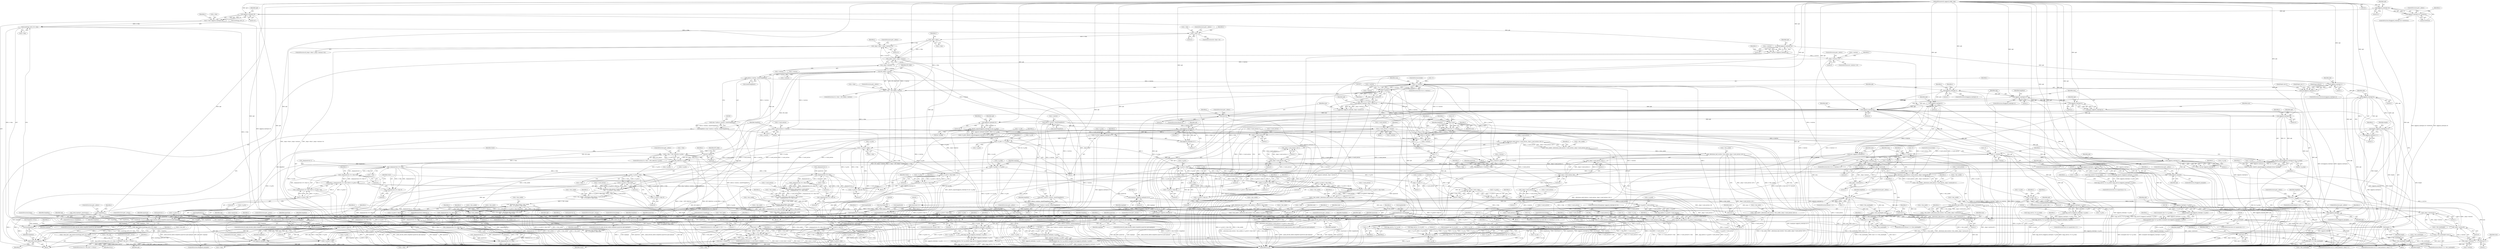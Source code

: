 digraph "0_Android_eeb4e45d5683f88488c083ecf142dc89bc3f0b47_8@API" {
"1000151" [label="(Call,oggpack_read(opb,24))"];
"1000129" [label="(MethodParameterIn,oggpack_buffer *opb)"];
"1000150" [label="(Call,oggpack_read(opb,24)!=0x564342)"];
"1000160" [label="(Call,oggpack_read(opb,16))"];
"1000156" [label="(Call,s->dim=oggpack_read(opb,16))"];
"1000168" [label="(Call,sizeof(ogg_int32_t)*s->dim)"];
"1000167" [label="(Call,_ogg_malloc(sizeof(ogg_int32_t)*s->dim))"];
"1000163" [label="(Call,s->dec_buf=_ogg_malloc(sizeof(ogg_int32_t)*s->dim))"];
"1000175" [label="(Call,s->dec_buf == NULL)"];
"1000196" [label="(Call,s->dim<=0)"];
"1000205" [label="(Call,_ilog(s->dim))"];
"1000203" [label="(Call,_ilog(s->dim)+_ilog(s->entries)>24)"];
"1000204" [label="(Call,_ilog(s->dim)+_ilog(s->entries))"];
"1000216" [label="(Call,s->dim > INT_MAX/s->entries)"];
"1000592" [label="(Call,s->q_bits*s->dim)"];
"1000590" [label="(Call,(s->q_bits*s->dim+8)/8)"];
"1000588" [label="(Call,total1=(s->q_bits*s->dim+8)/8)"];
"1000639" [label="(Call,total1<=4)"];
"1000638" [label="(Call,total1<=4 && total1<=total2)"];
"1000642" [label="(Call,total1<=total2)"];
"1000591" [label="(Call,s->q_bits*s->dim+8)"];
"1000602" [label="(Call,s->dim > (INT_MAX-8)/s->q_bits)"];
"1000620" [label="(Call,_ilog(quantvals-1)*s->dim)"];
"1000618" [label="(Call,(_ilog(quantvals-1)*s->dim+8)/8)"];
"1000615" [label="(Call,total2=(_ilog(quantvals-1)*s->dim+8)/8+(s->q_bits+7)/8)"];
"1000617" [label="(Call,(_ilog(quantvals-1)*s->dim+8)/8+(s->q_bits+7)/8)"];
"1000619" [label="(Call,_ilog(quantvals-1)*s->dim+8)"];
"1000704" [label="(Call,s->q_bits*s->dim)"];
"1000702" [label="(Call,(s->q_bits*s->dim+8)/8)"];
"1000698" [label="(Call,_determine_node_bytes(s->used_entries,\n\t\t\t\t\t   (s->q_bits*s->dim+8)/8))"];
"1000694" [label="(Call,s->dec_nodeb=_determine_node_bytes(s->used_entries,\n\t\t\t\t\t   (s->q_bits*s->dim+8)/8))"];
"1000717" [label="(Call,_determine_leaf_words(s->dec_nodeb,\n\t\t\t\t\t   (s->q_bits*s->dim+8)/8))"];
"1000713" [label="(Call,s->dec_leafw=_determine_leaf_words(s->dec_nodeb,\n\t\t\t\t\t   (s->q_bits*s->dim+8)/8))"];
"1001134" [label="(Call,s->dec_leafw == 1)"];
"1001128" [label="(Call,s->dec_nodeb==1)"];
"1000703" [label="(Call,s->q_bits*s->dim+8)"];
"1000723" [label="(Call,s->q_bits*s->dim)"];
"1000721" [label="(Call,(s->q_bits*s->dim+8)/8)"];
"1000722" [label="(Call,s->q_bits*s->dim+8)"];
"1000862" [label="(Call,_ilog(quantvals-1)*s->dim)"];
"1000860" [label="(Call,(_ilog(quantvals-1)*s->dim+8)/8)"];
"1000856" [label="(Call,_determine_node_bytes(s->used_entries,\n\t\t\t\t\t   (_ilog(quantvals-1)*s->dim+8)/8))"];
"1000852" [label="(Call,s->dec_nodeb=_determine_node_bytes(s->used_entries,\n\t\t\t\t\t   (_ilog(quantvals-1)*s->dim+8)/8))"];
"1000876" [label="(Call,_determine_leaf_words(s->dec_nodeb,\n\t\t\t\t\t   (_ilog(quantvals-1)*s->dim+8)/8))"];
"1000872" [label="(Call,s->dec_leafw=_determine_leaf_words(s->dec_nodeb,\n\t\t\t\t\t   (_ilog(quantvals-1)*s->dim+8)/8))"];
"1000861" [label="(Call,_ilog(quantvals-1)*s->dim+8)"];
"1000882" [label="(Call,_ilog(quantvals-1)*s->dim)"];
"1000880" [label="(Call,(_ilog(quantvals-1)*s->dim+8)/8)"];
"1000881" [label="(Call,_ilog(quantvals-1)*s->dim+8)"];
"1000606" [label="(Call,(INT_MAX-8)/s->q_bits)"];
"1000630" [label="(Call,(s->q_bits+7)/8)"];
"1000631" [label="(Call,s->q_bits+7)"];
"1000679" [label="(Call,oggpack_read(opb,s->q_bits))"];
"1000677" [label="(Call,(ogg_uint16_t)oggpack_read(opb,s->q_bits))"];
"1000669" [label="(Call,((ogg_uint16_t *)s->q_val)[i]=(ogg_uint16_t)oggpack_read(opb,s->q_bits))"];
"1000685" [label="(Call,oggpack_eop(opb))"];
"1000733" [label="(Call,_make_decode_table(s,lengthlist,quantvals,opb,maptype))"];
"1001157" [label="(Call,oggpack_eop(opb))"];
"1001160" [label="(Call,free(lengthlist))"];
"1001166" [label="(Call,vorbis_book_clear(s))"];
"1001168" [label="(Call,free(lengthlist))"];
"1000753" [label="(Call,s->q_bits<=8)"];
"1000790" [label="(Call,oggpack_read(opb,s->q_bits))"];
"1000788" [label="(Call,(unsigned char)oggpack_read(opb,s->q_bits))"];
"1000780" [label="(Call,((unsigned char *)s->q_val)[i]=(unsigned char)oggpack_read(opb,s->q_bits))"];
"1000836" [label="(Call,oggpack_eop(opb))"];
"1000893" [label="(Call,_make_decode_table(s,lengthlist,quantvals,opb,maptype))"];
"1000830" [label="(Call,oggpack_read(opb,s->q_bits))"];
"1000828" [label="(Call,(ogg_uint16_t)oggpack_read(opb,s->q_bits))"];
"1000820" [label="(Call,((ogg_uint16_t *)s->q_val)[i]=(ogg_uint16_t)oggpack_read(opb,s->q_bits))"];
"1000904" [label="(Call,s->entries*s->dim)"];
"1000902" [label="(Call,quantvals=s->entries*s->dim)"];
"1000970" [label="(Call,_make_decode_table(s,lengthlist,quantvals,opb,maptype))"];
"1001021" [label="(Call,_make_decode_table(s,lengthlist,quantvals,opb,maptype))"];
"1001087" [label="(Call,oggpack_read(opb,s->q_bits))"];
"1001085" [label="(Call,(unsigned char)oggpack_read(opb,s->q_bits))"];
"1001077" [label="(Call,((unsigned char *)(s->q_val))[i]=(unsigned char)oggpack_read(opb,s->q_bits))"];
"1001119" [label="(Call,oggpack_read(opb,s->q_bits))"];
"1001117" [label="(Call,(ogg_uint16_t)oggpack_read(opb,s->q_bits))"];
"1001109" [label="(Call,((ogg_uint16_t *)(s->q_val))[i]=(ogg_uint16_t)oggpack_read(opb,s->q_bits))"];
"1000915" [label="(Call,s->q_bits*s->dim)"];
"1000913" [label="(Call,(s->q_bits*s->dim+8)/8)"];
"1000912" [label="(Call,(s->q_bits*s->dim+8)/8 <=4)"];
"1000914" [label="(Call,s->q_bits*s->dim+8)"];
"1000941" [label="(Call,s->q_bits*s->dim)"];
"1000939" [label="(Call,(s->q_bits*s->dim+8)/8)"];
"1000935" [label="(Call,_determine_node_bytes(s->used_entries,(s->q_bits*s->dim+8)/8))"];
"1000931" [label="(Call,s->dec_nodeb=_determine_node_bytes(s->used_entries,(s->q_bits*s->dim+8)/8))"];
"1000954" [label="(Call,_determine_leaf_words(s->dec_nodeb,(s->q_bits*s->dim+8)/8))"];
"1000950" [label="(Call,s->dec_leafw=_determine_leaf_words(s->dec_nodeb,(s->q_bits*s->dim+8)/8))"];
"1000940" [label="(Call,s->q_bits*s->dim+8)"];
"1000960" [label="(Call,s->q_bits*s->dim)"];
"1000958" [label="(Call,(s->q_bits*s->dim+8)/8)"];
"1000959" [label="(Call,s->q_bits*s->dim+8)"];
"1001032" [label="(Call,(s->q_bits+7)/8*s->dim)"];
"1001028" [label="(Call,s->q_pack=(s->q_bits+7)/8*s->dim)"];
"1001048" [label="(Call,s->q_pack*s->used_entries)"];
"1001047" [label="(Call,_ogg_malloc(s->q_pack*s->used_entries))"];
"1001043" [label="(Call,s->q_val=_ogg_malloc(s->q_pack*s->used_entries))"];
"1001079" [label="(Call,(unsigned char *)(s->q_val))"];
"1001170" [label="(Call,free(s->q_val))"];
"1001111" [label="(Call,(ogg_uint16_t *)(s->q_val))"];
"1001068" [label="(Call,s->used_entries*s->dim)"];
"1001066" [label="(Call,i<s->used_entries*s->dim)"];
"1001075" [label="(Call,i++)"];
"1001100" [label="(Call,s->used_entries*s->dim)"];
"1001098" [label="(Call,i<s->used_entries*s->dim)"];
"1001107" [label="(Call,i++)"];
"1001033" [label="(Call,s->q_bits+7)"];
"1001038" [label="(Call,8*s->dim)"];
"1001056" [label="(Call,s->q_bits<=8)"];
"1000185" [label="(Call,oggpack_read(opb,24))"];
"1000181" [label="(Call,s->entries=oggpack_read(opb,24))"];
"1000189" [label="(Call,s->entries<=0)"];
"1000209" [label="(Call,_ilog(s->entries))"];
"1000220" [label="(Call,INT_MAX/s->entries)"];
"1000238" [label="(Call,calloc(s->entries, sizeof(*lengthlist)))"];
"1000236" [label="(Call,(char *)calloc(s->entries, sizeof(*lengthlist)))"];
"1000234" [label="(Call,lengthlist=(char *)calloc(s->entries, sizeof(*lengthlist)))"];
"1000246" [label="(Call,!lengthlist)"];
"1000573" [label="(Call,_make_decode_table(s,lengthlist,quantvals,opb,maptype))"];
"1000258" [label="(Call,i<s->entries)"];
"1000263" [label="(Call,i++)"];
"1000545" [label="(Call,_ilog(s->entries))"];
"1000544" [label="(Call,_ilog(s->entries)/8)"];
"1000539" [label="(Call,_determine_node_bytes(s->used_entries,_ilog(s->entries)/8+1))"];
"1000535" [label="(Call,s->dec_nodeb=_determine_node_bytes(s->used_entries,_ilog(s->entries)/8+1))"];
"1000555" [label="(Call,_determine_leaf_words(s->dec_nodeb,_ilog(s->entries)/8+1))"];
"1000551" [label="(Call,s->dec_leafw=_determine_leaf_words(s->dec_nodeb,_ilog(s->entries)/8+1))"];
"1000543" [label="(Call,_ilog(s->entries)/8+1)"];
"1000561" [label="(Call,_ilog(s->entries))"];
"1000560" [label="(Call,_ilog(s->entries)/8)"];
"1000559" [label="(Call,_ilog(s->entries)/8+1)"];
"1000319" [label="(Call,s->used_entries=s->entries)"];
"1000995" [label="(Call,s->used_entries-1)"];
"1000988" [label="(Call,_determine_node_bytes(s->used_entries,_ilog(s->used_entries-1)/8+1))"];
"1000984" [label="(Call,s->dec_nodeb=_determine_node_bytes(s->used_entries,_ilog(s->used_entries-1)/8+1))"];
"1001006" [label="(Call,_determine_leaf_words(s->dec_nodeb,_ilog(s->used_entries-1)/8+1))"];
"1001002" [label="(Call,s->dec_leafw=_determine_leaf_words(s->dec_nodeb,_ilog(s->used_entries-1)/8+1))"];
"1001013" [label="(Call,s->used_entries-1)"];
"1001012" [label="(Call,_ilog(s->used_entries-1))"];
"1001011" [label="(Call,_ilog(s->used_entries-1)/8)"];
"1001010" [label="(Call,_ilog(s->used_entries-1)/8+1)"];
"1000994" [label="(Call,_ilog(s->used_entries-1))"];
"1000993" [label="(Call,_ilog(s->used_entries-1)/8)"];
"1000992" [label="(Call,_ilog(s->used_entries-1)/8+1)"];
"1000330" [label="(Call,i<s->entries)"];
"1000335" [label="(Call,i++)"];
"1000385" [label="(Call,s->used_entries=s->entries)"];
"1000396" [label="(Call,calloc(s->entries, sizeof(*lengthlist)))"];
"1000394" [label="(Call,(char *)calloc(s->entries, sizeof(*lengthlist)))"];
"1000392" [label="(Call,lengthlist=(char *)calloc(s->entries, sizeof(*lengthlist)))"];
"1000404" [label="(Call,!lengthlist)"];
"1000411" [label="(Call,i<s->entries)"];
"1000423" [label="(Call,s->entries-i)"];
"1000422" [label="(Call,_ilog(s->entries-i))"];
"1000420" [label="(Call,oggpack_read(opb,_ilog(s->entries-i)))"];
"1000418" [label="(Call,num=oggpack_read(opb,_ilog(s->entries-i)))"];
"1000429" [label="(Call,num<0)"];
"1000438" [label="(Call,j<num)"];
"1000437" [label="(Call,j<num && i<s->entries)"];
"1000447" [label="(Call,j++)"];
"1000472" [label="(Call,oggpack_read(opb,4))"];
"1000469" [label="(Call,(maptype=oggpack_read(opb,4))>0)"];
"1000470" [label="(Call,maptype=oggpack_read(opb,4))"];
"1000482" [label="(Call,oggpack_read(opb,32))"];
"1000481" [label="(Call,_float32_unpack(oggpack_read(opb,32),&s->q_minp))"];
"1000477" [label="(Call,s->q_min=_float32_unpack(oggpack_read(opb,32),&s->q_minp))"];
"1000494" [label="(Call,oggpack_read(opb,32))"];
"1000493" [label="(Call,_float32_unpack(oggpack_read(opb,32),&s->q_delp))"];
"1000489" [label="(Call,s->q_del=_float32_unpack(oggpack_read(opb,32),&s->q_delp))"];
"1000517" [label="(Call,s->q_del>>=s->q_bits)"];
"1000524" [label="(Call,s->q_delp+=s->q_bits)"];
"1000506" [label="(Call,oggpack_read(opb,4))"];
"1000501" [label="(Call,s->q_bits=oggpack_read(opb,4)+1)"];
"1000505" [label="(Call,oggpack_read(opb,4)+1)"];
"1000514" [label="(Call,oggpack_read(opb,1))"];
"1000510" [label="(Call,s->q_seq=oggpack_read(opb,1))"];
"1000441" [label="(Call,i<s->entries)"];
"1000449" [label="(Call,i++)"];
"1000607" [label="(Call,INT_MAX-8)"];
"1000229" [label="(Call,oggpack_read(opb,1))"];
"1000227" [label="(Call,(int)oggpack_read(opb,1))"];
"1000250" [label="(Call,oggpack_read(opb,1))"];
"1000267" [label="(Call,oggpack_read(opb,1))"];
"1000274" [label="(Call,oggpack_read(opb,5))"];
"1000272" [label="(Call,num=oggpack_read(opb,5))"];
"1000278" [label="(Call,num==-1)"];
"1000287" [label="(Call,(char)(num+1))"];
"1000283" [label="(Call,lengthlist[i]=(char)(num+1))"];
"1000289" [label="(Call,num+1)"];
"1000297" [label="(Call,num+1>s->dec_maxlength)"];
"1000298" [label="(Call,num+1)"];
"1000304" [label="(Call,s->dec_maxlength=num+1)"];
"1000308" [label="(Call,num+1)"];
"1000341" [label="(Call,oggpack_read(opb,5))"];
"1000339" [label="(Call,num=oggpack_read(opb,5))"];
"1000345" [label="(Call,num==-1)"];
"1000354" [label="(Call,(char)(num+1))"];
"1000350" [label="(Call,lengthlist[i]=(char)(num+1))"];
"1000356" [label="(Call,num+1)"];
"1000360" [label="(Call,num+1>s->dec_maxlength)"];
"1000361" [label="(Call,num+1)"];
"1000367" [label="(Call,s->dec_maxlength=num+1)"];
"1000371" [label="(Call,num+1)"];
"1000381" [label="(Call,oggpack_read(opb,5))"];
"1000378" [label="(Call,length=oggpack_read(opb,5)+1)"];
"1000455" [label="(Call,(char)length)"];
"1000451" [label="(Call,lengthlist[i]=(char)length)"];
"1000458" [label="(Call,s->dec_maxlength=length)"];
"1000463" [label="(Call,length++)"];
"1000380" [label="(Call,oggpack_read(opb,5)+1)"];
"1000584" [label="(Call,_book_maptype1_quantvals(s))"];
"1000177" [label="(Identifier,s)"];
"1000639" [label="(Call,total1<=4)"];
"1001060" [label="(Literal,8)"];
"1000222" [label="(Call,s->entries)"];
"1000856" [label="(Call,_determine_node_bytes(s->used_entries,\n\t\t\t\t\t   (_ilog(quantvals-1)*s->dim+8)/8))"];
"1000469" [label="(Call,(maptype=oggpack_read(opb,4))>0)"];
"1000358" [label="(Literal,1)"];
"1000755" [label="(Identifier,s)"];
"1000485" [label="(Call,&s->q_minp)"];
"1000712" [label="(Literal,8)"];
"1000566" [label="(Literal,1)"];
"1000496" [label="(Literal,32)"];
"1001169" [label="(Identifier,lengthlist)"];
"1000326" [label="(ControlStructure,for(i=0;i<s->entries;i++))"];
"1000154" [label="(Literal,0x564342)"];
"1000443" [label="(Call,s->entries)"];
"1000234" [label="(Call,lengthlist=(char *)calloc(s->entries, sizeof(*lengthlist)))"];
"1001109" [label="(Call,((ogg_uint16_t *)(s->q_val))[i]=(ogg_uint16_t)oggpack_read(opb,s->q_bits))"];
"1001104" [label="(Call,s->dim)"];
"1001043" [label="(Call,s->q_val=_ogg_malloc(s->q_pack*s->used_entries))"];
"1001018" [label="(Literal,8)"];
"1000268" [label="(Identifier,opb)"];
"1001085" [label="(Call,(unsigned char)oggpack_read(opb,s->q_bits))"];
"1000285" [label="(Identifier,lengthlist)"];
"1000873" [label="(Call,s->dec_leafw)"];
"1000799" [label="(Identifier,s)"];
"1000193" [label="(Literal,0)"];
"1000914" [label="(Call,s->q_bits*s->dim+8)"];
"1000731" [label="(Literal,8)"];
"1000514" [label="(Call,oggpack_read(opb,1))"];
"1000494" [label="(Call,oggpack_read(opb,32))"];
"1000671" [label="(Call,(ogg_uint16_t *)s->q_val)"];
"1000668" [label="(Identifier,i)"];
"1000602" [label="(Call,s->dim > (INT_MAX-8)/s->q_bits)"];
"1000648" [label="(Identifier,s)"];
"1000999" [label="(Literal,1)"];
"1000258" [label="(Call,i<s->entries)"];
"1000852" [label="(Call,s->dec_nodeb=_determine_node_bytes(s->used_entries,\n\t\t\t\t\t   (_ilog(quantvals-1)*s->dim+8)/8))"];
"1000359" [label="(ControlStructure,if(num+1>s->dec_maxlength))"];
"1000455" [label="(Call,(char)length)"];
"1000406" [label="(ControlStructure,goto _eofout;)"];
"1001002" [label="(Call,s->dec_leafw=_determine_leaf_words(s->dec_nodeb,_ilog(s->used_entries-1)/8+1))"];
"1000389" [label="(Call,s->entries)"];
"1000732" [label="(ControlStructure,if(_make_decode_table(s,lengthlist,quantvals,opb,maptype)))"];
"1000722" [label="(Call,s->q_bits*s->dim+8)"];
"1000320" [label="(Call,s->used_entries)"];
"1000615" [label="(Call,total2=(_ilog(quantvals-1)*s->dim+8)/8+(s->q_bits+7)/8)"];
"1000572" [label="(ControlStructure,if(_make_decode_table(s,lengthlist,quantvals,opb,maptype)))"];
"1000457" [label="(Identifier,length)"];
"1001099" [label="(Identifier,i)"];
"1000935" [label="(Call,_determine_node_bytes(s->used_entries,(s->q_bits*s->dim+8)/8))"];
"1000446" [label="(Block,)"];
"1001072" [label="(Call,s->dim)"];
"1000511" [label="(Call,s->q_seq)"];
"1000903" [label="(Identifier,quantvals)"];
"1001075" [label="(Call,i++)"];
"1000788" [label="(Call,(unsigned char)oggpack_read(opb,s->q_bits))"];
"1001159" [label="(ControlStructure,goto _eofout;)"];
"1000899" [label="(ControlStructure,goto _errout;)"];
"1000310" [label="(Literal,1)"];
"1001066" [label="(Call,i<s->used_entries*s->dim)"];
"1001100" [label="(Call,s->used_entries*s->dim)"];
"1000994" [label="(Call,_ilog(s->used_entries-1))"];
"1000609" [label="(Literal,8)"];
"1000451" [label="(Call,lengthlist[i]=(char)length)"];
"1000928" [label="(Identifier,s)"];
"1000981" [label="(Identifier,s)"];
"1000478" [label="(Call,s->q_min)"];
"1000754" [label="(Call,s->q_bits)"];
"1000161" [label="(Identifier,opb)"];
"1000952" [label="(Identifier,s)"];
"1000610" [label="(Call,s->q_bits)"];
"1000368" [label="(Call,s->dec_maxlength)"];
"1000939" [label="(Call,(s->q_bits*s->dim+8)/8)"];
"1001028" [label="(Call,s->q_pack=(s->q_bits+7)/8*s->dim)"];
"1000989" [label="(Call,s->used_entries)"];
"1000336" [label="(Identifier,i)"];
"1001058" [label="(Identifier,s)"];
"1000130" [label="(MethodParameterIn,codebook *s)"];
"1001167" [label="(Identifier,s)"];
"1000497" [label="(Call,&s->q_delp)"];
"1001134" [label="(Call,s->dec_leafw == 1)"];
"1001176" [label="(Literal,1)"];
"1000175" [label="(Call,s->dec_buf == NULL)"];
"1001011" [label="(Call,_ilog(s->used_entries-1)/8)"];
"1000535" [label="(Call,s->dec_nodeb=_determine_node_bytes(s->used_entries,_ilog(s->entries)/8+1))"];
"1000723" [label="(Call,s->q_bits*s->dim)"];
"1001013" [label="(Call,s->used_entries-1)"];
"1000221" [label="(Identifier,INT_MAX)"];
"1000397" [label="(Call,s->entries)"];
"1000637" [label="(ControlStructure,if(total1<=4 && total1<=total2))"];
"1000188" [label="(ControlStructure,if(s->entries<=0))"];
"1000524" [label="(Call,s->q_delp+=s->q_bits)"];
"1000897" [label="(Identifier,opb)"];
"1001098" [label="(Call,i<s->used_entries*s->dim)"];
"1000625" [label="(Call,s->dim)"];
"1000841" [label="(Identifier,s)"];
"1000484" [label="(Literal,32)"];
"1000267" [label="(Call,oggpack_read(opb,1))"];
"1000533" [label="(Block,)"];
"1000501" [label="(Call,s->q_bits=oggpack_read(opb,4)+1)"];
"1000633" [label="(Identifier,s)"];
"1000408" [label="(Call,i=0)"];
"1000191" [label="(Identifier,s)"];
"1000437" [label="(Call,j<num && i<s->entries)"];
"1000385" [label="(Call,s->used_entries=s->entries)"];
"1000507" [label="(Identifier,opb)"];
"1000703" [label="(Call,s->q_bits*s->dim+8)"];
"1000207" [label="(Identifier,s)"];
"1000664" [label="(Call,i<quantvals)"];
"1000680" [label="(Identifier,opb)"];
"1000337" [label="(Block,)"];
"1001136" [label="(Identifier,s)"];
"1000894" [label="(Identifier,s)"];
"1000428" [label="(ControlStructure,if(num<0))"];
"1000516" [label="(Literal,1)"];
"1000181" [label="(Call,s->entries=oggpack_read(opb,24))"];
"1000489" [label="(Call,s->q_del=_float32_unpack(oggpack_read(opb,32),&s->q_delp))"];
"1001047" [label="(Call,_ogg_malloc(s->q_pack*s->used_entries))"];
"1000911" [label="(ControlStructure,if( (s->q_bits*s->dim+8)/8 <=4))"];
"1001069" [label="(Call,s->used_entries)"];
"1000373" [label="(Literal,1)"];
"1000702" [label="(Call,(s->q_bits*s->dim+8)/8)"];
"1001076" [label="(Identifier,i)"];
"1000960" [label="(Call,s->q_bits*s->dim)"];
"1000479" [label="(Identifier,s)"];
"1000204" [label="(Call,_ilog(s->dim)+_ilog(s->entries))"];
"1000349" [label="(ControlStructure,goto _eofout;)"];
"1000440" [label="(Identifier,num)"];
"1000954" [label="(Call,_determine_leaf_words(s->dec_nodeb,(s->q_bits*s->dim+8)/8))"];
"1000923" [label="(Literal,8)"];
"1001120" [label="(Identifier,opb)"];
"1000263" [label="(Call,i++)"];
"1000330" [label="(Call,i<s->entries)"];
"1000482" [label="(Call,oggpack_read(opb,32))"];
"1000590" [label="(Call,(s->q_bits*s->dim+8)/8)"];
"1000137" [label="(Call,quantvals=0)"];
"1000782" [label="(Call,(unsigned char *)s->q_val)"];
"1000896" [label="(Identifier,quantvals)"];
"1000579" [label="(ControlStructure,goto _errout;)"];
"1001157" [label="(Call,oggpack_eop(opb))"];
"1000468" [label="(ControlStructure,if((maptype=oggpack_read(opb,4))>0))"];
"1000995" [label="(Call,s->used_entries-1)"];
"1000339" [label="(Call,num=oggpack_read(opb,5))"];
"1000601" [label="(ControlStructure,if (s->dim > (INT_MAX-8)/s->q_bits))"];
"1000434" [label="(Call,j=0)"];
"1000179" [label="(Identifier,NULL)"];
"1000319" [label="(Call,s->used_entries=s->entries)"];
"1000363" [label="(Literal,1)"];
"1000881" [label="(Call,_ilog(quantvals-1)*s->dim+8)"];
"1000435" [label="(Identifier,j)"];
"1000560" [label="(Call,_ilog(s->entries)/8)"];
"1000331" [label="(Identifier,i)"];
"1000306" [label="(Identifier,s)"];
"1001084" [label="(Identifier,i)"];
"1000423" [label="(Call,s->entries-i)"];
"1001156" [label="(ControlStructure,if(oggpack_eop(opb)))"];
"1001039" [label="(Literal,8)"];
"1000476" [label="(Block,)"];
"1000198" [label="(Identifier,s)"];
"1000450" [label="(Identifier,i)"];
"1000872" [label="(Call,s->dec_leafw=_determine_leaf_words(s->dec_nodeb,\n\t\t\t\t\t   (_ilog(quantvals-1)*s->dim+8)/8))"];
"1000481" [label="(Call,_float32_unpack(oggpack_read(opb,32),&s->q_minp))"];
"1001133" [label="(ControlStructure,if (s->dec_leafw == 1))"];
"1000948" [label="(Literal,8)"];
"1000342" [label="(Identifier,opb)"];
"1000153" [label="(Literal,24)"];
"1001055" [label="(ControlStructure,if(s->q_bits<=8))"];
"1000699" [label="(Call,s->used_entries)"];
"1000472" [label="(Call,oggpack_read(opb,4))"];
"1000308" [label="(Call,num+1)"];
"1000372" [label="(Identifier,num)"];
"1000458" [label="(Call,s->dec_maxlength=length)"];
"1000608" [label="(Identifier,INT_MAX)"];
"1000360" [label="(Call,num+1>s->dec_maxlength)"];
"1000506" [label="(Call,oggpack_read(opb,4))"];
"1000216" [label="(Call,s->dim > INT_MAX/s->entries)"];
"1000171" [label="(Call,s->dim)"];
"1000376" [label="(Block,)"];
"1000580" [label="(ControlStructure,break;)"];
"1000131" [label="(Block,)"];
"1000217" [label="(Call,s->dim)"];
"1000453" [label="(Identifier,lengthlist)"];
"1000203" [label="(Call,_ilog(s->dim)+_ilog(s->entries)>24)"];
"1000806" [label="(Call,!s->q_val)"];
"1000403" [label="(ControlStructure,if (!lengthlist))"];
"1000422" [label="(Call,_ilog(s->entries-i))"];
"1000471" [label="(Identifier,maptype)"];
"1000462" [label="(Identifier,length)"];
"1000718" [label="(Call,s->dec_nodeb)"];
"1000552" [label="(Call,s->dec_leafw)"];
"1000510" [label="(Call,s->q_seq=oggpack_read(opb,1))"];
"1000536" [label="(Call,s->dec_nodeb)"];
"1000392" [label="(Call,lengthlist=(char *)calloc(s->entries, sizeof(*lengthlist)))"];
"1000277" [label="(ControlStructure,if(num==-1))"];
"1000255" [label="(Call,i=0)"];
"1000757" [label="(Literal,8)"];
"1000180" [label="(ControlStructure,goto _errout;)"];
"1000958" [label="(Call,(s->q_bits*s->dim+8)/8)"];
"1000549" [label="(Literal,8)"];
"1000266" [label="(ControlStructure,if(oggpack_read(opb,1)))"];
"1000269" [label="(Literal,1)"];
"1001006" [label="(Call,_determine_leaf_words(s->dec_nodeb,_ilog(s->used_entries-1)/8+1))"];
"1001025" [label="(Identifier,opb)"];
"1000781" [label="(Call,((unsigned char *)s->q_val)[i])"];
"1000361" [label="(Call,num+1)"];
"1000727" [label="(Call,s->dim)"];
"1000870" [label="(Literal,8)"];
"1000344" [label="(ControlStructure,if(num==-1))"];
"1000971" [label="(Identifier,s)"];
"1001068" [label="(Call,s->used_entries*s->dim)"];
"1000655" [label="(Call,!s->q_val)"];
"1000229" [label="(Call,oggpack_read(opb,1))"];
"1000618" [label="(Call,(_ilog(quantvals-1)*s->dim+8)/8)"];
"1000429" [label="(Call,num<0)"];
"1000151" [label="(Call,oggpack_read(opb,24))"];
"1000882" [label="(Call,_ilog(quantvals-1)*s->dim)"];
"1000517" [label="(Call,s->q_del>>=s->q_bits)"];
"1000636" [label="(Literal,8)"];
"1001161" [label="(Identifier,lengthlist)"];
"1000249" [label="(ControlStructure,if(oggpack_read(opb,1)))"];
"1000314" [label="(Identifier,lengthlist)"];
"1000165" [label="(Identifier,s)"];
"1000660" [label="(ControlStructure,for(i=0;i<quantvals;i++))"];
"1000544" [label="(Call,_ilog(s->entries)/8)"];
"1000347" [label="(Call,-1)"];
"1000629" [label="(Literal,8)"];
"1000932" [label="(Call,s->dec_nodeb)"];
"1000575" [label="(Identifier,lengthlist)"];
"1000421" [label="(Identifier,opb)"];
"1000790" [label="(Call,oggpack_read(opb,s->q_bits))"];
"1000280" [label="(Call,-1)"];
"1000743" [label="(Identifier,s)"];
"1000532" [label="(Identifier,maptype)"];
"1000679" [label="(Call,oggpack_read(opb,s->q_bits))"];
"1000393" [label="(Identifier,lengthlist)"];
"1000464" [label="(Identifier,length)"];
"1001023" [label="(Identifier,lengthlist)"];
"1000913" [label="(Call,(s->q_bits*s->dim+8)/8)"];
"1000323" [label="(Call,s->entries)"];
"1000194" [label="(ControlStructure,goto _eofout;)"];
"1000205" [label="(Call,_ilog(s->dim))"];
"1000724" [label="(Call,s->q_bits)"];
"1000284" [label="(Call,lengthlist[i])"];
"1000409" [label="(Identifier,i)"];
"1001166" [label="(Call,vorbis_book_clear(s))"];
"1000424" [label="(Call,s->entries)"];
"1000811" [label="(ControlStructure,for(i=0;i<quantvals;i++))"];
"1000835" [label="(ControlStructure,if(oggpack_eop(opb)))"];
"1000730" [label="(Literal,8)"];
"1000780" [label="(Call,((unsigned char *)s->q_val)[i]=(unsigned char)oggpack_read(opb,s->q_bits))"];
"1000620" [label="(Call,_ilog(quantvals-1)*s->dim)"];
"1000867" [label="(Call,s->dim)"];
"1000340" [label="(Identifier,num)"];
"1000168" [label="(Call,sizeof(ogg_int32_t)*s->dim)"];
"1000877" [label="(Call,s->dec_nodeb)"];
"1000539" [label="(Call,_determine_node_bytes(s->used_entries,_ilog(s->entries)/8+1))"];
"1000502" [label="(Call,s->q_bits)"];
"1000292" [label="(Call,s->used_entries++)"];
"1000837" [label="(Identifier,opb)"];
"1000302" [label="(Identifier,s)"];
"1001135" [label="(Call,s->dec_leafw)"];
"1000902" [label="(Call,quantvals=s->entries*s->dim)"];
"1000283" [label="(Call,lengthlist[i]=(char)(num+1))"];
"1000301" [label="(Call,s->dec_maxlength)"];
"1000600" [label="(Literal,8)"];
"1000677" [label="(Call,(ogg_uint16_t)oggpack_read(opb,s->q_bits))"];
"1000561" [label="(Call,_ilog(s->entries))"];
"1000721" [label="(Call,(s->q_bits*s->dim+8)/8)"];
"1000291" [label="(Literal,1)"];
"1000150" [label="(Call,oggpack_read(opb,24)!=0x564342)"];
"1000190" [label="(Call,s->entries)"];
"1000433" [label="(ControlStructure,for(j=0;j<num && i<s->entries;j++,i++))"];
"1000860" [label="(Call,(_ilog(quantvals-1)*s->dim+8)/8)"];
"1000820" [label="(Call,((ogg_uint16_t *)s->q_val)[i]=(ogg_uint16_t)oggpack_read(opb,s->q_bits))"];
"1000210" [label="(Call,s->entries)"];
"1000525" [label="(Call,s->q_delp)"];
"1000160" [label="(Call,oggpack_read(opb,16))"];
"1000239" [label="(Call,s->entries)"];
"1000195" [label="(ControlStructure,if(s->dim<=0))"];
"1001121" [label="(Call,s->q_bits)"];
"1000238" [label="(Call,calloc(s->entries, sizeof(*lengthlist)))"];
"1000985" [label="(Call,s->dec_nodeb)"];
"1000589" [label="(Identifier,total1)"];
"1001062" [label="(ControlStructure,for(i=0;i<s->used_entries*s->dim;i++))"];
"1000519" [label="(Identifier,s)"];
"1000586" [label="(Block,)"];
"1000133" [label="(Call,*lengthlist=NULL)"];
"1001116" [label="(Identifier,i)"];
"1000993" [label="(Call,_ilog(s->used_entries-1)/8)"];
"1001001" [label="(Literal,1)"];
"1000751" [label="(Block,)"];
"1000352" [label="(Identifier,lengthlist)"];
"1001078" [label="(Call,((unsigned char *)(s->q_val))[i])"];
"1000887" [label="(Call,s->dim)"];
"1000669" [label="(Call,((ogg_uint16_t *)s->q_val)[i]=(ogg_uint16_t)oggpack_read(opb,s->q_bits))"];
"1001012" [label="(Call,_ilog(s->used_entries-1))"];
"1000553" [label="(Identifier,s)"];
"1001030" [label="(Identifier,s)"];
"1000380" [label="(Call,oggpack_read(opb,5)+1)"];
"1000550" [label="(Literal,1)"];
"1000459" [label="(Call,s->dec_maxlength)"];
"1000708" [label="(Call,s->dim)"];
"1000163" [label="(Call,s->dec_buf=_ogg_malloc(sizeof(ogg_int32_t)*s->dim))"];
"1001048" [label="(Call,s->q_pack*s->used_entries)"];
"1000521" [label="(Call,s->q_bits)"];
"1001141" [label="(Identifier,s)"];
"1000740" [label="(ControlStructure,goto _errout;)"];
"1000969" [label="(ControlStructure,if(_make_decode_table(s,lengthlist,quantvals,opb,maptype)))"];
"1000562" [label="(Call,s->entries)"];
"1000518" [label="(Call,s->q_del)"];
"1000379" [label="(Identifier,length)"];
"1000685" [label="(Call,oggpack_eop(opb))"];
"1000791" [label="(Identifier,opb)"];
"1000508" [label="(Literal,4)"];
"1000619" [label="(Call,_ilog(quantvals-1)*s->dim+8)"];
"1000890" [label="(Literal,8)"];
"1000371" [label="(Call,num+1)"];
"1000487" [label="(Identifier,s)"];
"1000260" [label="(Call,s->entries)"];
"1000300" [label="(Literal,1)"];
"1001089" [label="(Call,s->q_bits)"];
"1000715" [label="(Identifier,s)"];
"1000430" [label="(Identifier,num)"];
"1000164" [label="(Call,s->dec_buf)"];
"1000555" [label="(Call,_determine_leaf_words(s->dec_nodeb,_ilog(s->entries)/8+1))"];
"1000274" [label="(Call,oggpack_read(opb,5))"];
"1000898" [label="(Identifier,maptype)"];
"1000733" [label="(Call,_make_decode_table(s,lengthlist,quantvals,opb,maptype))"];
"1000745" [label="(Call,s->q_val=0)"];
"1000917" [label="(Identifier,s)"];
"1000432" [label="(ControlStructure,goto _eofout;)"];
"1001087" [label="(Call,oggpack_read(opb,s->q_bits))"];
"1000853" [label="(Call,s->dec_nodeb)"];
"1000251" [label="(Identifier,opb)"];
"1000565" [label="(Literal,8)"];
"1000248" [label="(ControlStructure,goto _eofout;)"];
"1000736" [label="(Identifier,quantvals)"];
"1000988" [label="(Call,_determine_node_bytes(s->used_entries,_ilog(s->used_entries-1)/8+1))"];
"1000515" [label="(Identifier,opb)"];
"1000418" [label="(Call,num=oggpack_read(opb,_ilog(s->entries-i)))"];
"1001113" [label="(Call,s->q_val)"];
"1001129" [label="(Call,s->dec_nodeb)"];
"1000641" [label="(Literal,4)"];
"1000143" [label="(Call,memset(s,0,sizeof(*s)))"];
"1000448" [label="(Identifier,j)"];
"1000576" [label="(Identifier,quantvals)"];
"1000215" [label="(ControlStructure,if (s->dim > INT_MAX/s->entries))"];
"1001160" [label="(Call,free(lengthlist))"];
"1000688" [label="(ControlStructure,goto _eofout;)"];
"1000230" [label="(Identifier,opb)"];
"1000235" [label="(Identifier,lengthlist)"];
"1000236" [label="(Call,(char *)calloc(s->entries, sizeof(*lengthlist)))"];
"1001045" [label="(Identifier,s)"];
"1000526" [label="(Identifier,s)"];
"1000375" [label="(JumpTarget,case 1:)"];
"1000556" [label="(Call,s->dec_nodeb)"];
"1000512" [label="(Identifier,s)"];
"1000593" [label="(Call,s->q_bits)"];
"1000766" [label="(Call,!s->q_val)"];
"1000460" [label="(Identifier,s)"];
"1000968" [label="(Literal,8)"];
"1000318" [label="(Block,)"];
"1001067" [label="(Identifier,i)"];
"1000232" [label="(Block,)"];
"1001038" [label="(Call,8*s->dim)"];
"1000628" [label="(Literal,8)"];
"1000761" [label="(Identifier,s)"];
"1000686" [label="(Identifier,opb)"];
"1000378" [label="(Call,length=oggpack_read(opb,5)+1)"];
"1001064" [label="(Identifier,i)"];
"1000473" [label="(Identifier,opb)"];
"1000413" [label="(Call,s->entries)"];
"1001170" [label="(Call,free(s->q_val))"];
"1001108" [label="(Identifier,i)"];
"1000599" [label="(Literal,8)"];
"1000396" [label="(Call,calloc(s->entries, sizeof(*lengthlist)))"];
"1000345" [label="(Call,num==-1)"];
"1001021" [label="(Call,_make_decode_table(s,lengthlist,quantvals,opb,maptype))"];
"1000621" [label="(Call,_ilog(quantvals-1))"];
"1000713" [label="(Call,s->dec_leafw=_determine_leaf_words(s->dec_nodeb,\n\t\t\t\t\t   (s->q_bits*s->dim+8)/8))"];
"1000951" [label="(Call,s->dec_leafw)"];
"1000577" [label="(Identifier,opb)"];
"1000694" [label="(Call,s->dec_nodeb=_determine_node_bytes(s->used_entries,\n\t\t\t\t\t   (s->q_bits*s->dim+8)/8))"];
"1000183" [label="(Identifier,s)"];
"1001171" [label="(Call,s->q_val)"];
"1001003" [label="(Call,s->dec_leafw)"];
"1000838" [label="(ControlStructure,goto _eofout;)"];
"1000299" [label="(Identifier,num)"];
"1000717" [label="(Call,_determine_leaf_words(s->dec_nodeb,\n\t\t\t\t\t   (s->q_bits*s->dim+8)/8))"];
"1000670" [label="(Call,((ogg_uint16_t *)s->q_val)[i])"];
"1000438" [label="(Call,j<num)"];
"1000332" [label="(Call,s->entries)"];
"1000876" [label="(Call,_determine_leaf_words(s->dec_nodeb,\n\t\t\t\t\t   (_ilog(quantvals-1)*s->dim+8)/8))"];
"1000264" [label="(Identifier,i)"];
"1000466" [label="(JumpTarget,default:)"];
"1000273" [label="(Identifier,num)"];
"1000346" [label="(Identifier,num)"];
"1000231" [label="(Literal,1)"];
"1001177" [label="(MethodReturn,int)"];
"1000214" [label="(ControlStructure,goto _eofout;)"];
"1000309" [label="(Identifier,num)"];
"1001111" [label="(Call,(ogg_uint16_t *)(s->q_val))"];
"1001056" [label="(Call,s->q_bits<=8)"];
"1001049" [label="(Call,s->q_pack)"];
"1000416" [label="(Block,)"];
"1001081" [label="(Call,s->q_val)"];
"1000196" [label="(Call,s->dim<=0)"];
"1000546" [label="(Call,s->entries)"];
"1001010" [label="(Call,_ilog(s->used_entries-1)/8+1)"];
"1000779" [label="(Identifier,i)"];
"1001168" [label="(Call,free(lengthlist))"];
"1000185" [label="(Call,oggpack_read(opb,24))"];
"1000912" [label="(Call,(s->q_bits*s->dim+8)/8 <=4)"];
"1000591" [label="(Call,s->q_bits*s->dim+8)"];
"1001172" [label="(Identifier,s)"];
"1001096" [label="(Identifier,i)"];
"1000463" [label="(Call,length++)"];
"1000862" [label="(Call,_ilog(quantvals-1)*s->dim)"];
"1001044" [label="(Call,s->q_val)"];
"1001019" [label="(Literal,1)"];
"1000630" [label="(Call,(s->q_bits+7)/8)"];
"1000470" [label="(Call,maptype=oggpack_read(opb,4))"];
"1000973" [label="(Identifier,quantvals)"];
"1000294" [label="(Identifier,s)"];
"1000922" [label="(Literal,8)"];
"1000738" [label="(Identifier,maptype)"];
"1000915" [label="(Call,s->q_bits*s->dim)"];
"1000276" [label="(Literal,5)"];
"1000545" [label="(Call,_ilog(s->entries))"];
"1000439" [label="(Identifier,j)"];
"1000279" [label="(Identifier,num)"];
"1000226" [label="(ControlStructure,switch((int)oggpack_read(opb,1)))"];
"1000387" [label="(Identifier,s)"];
"1000341" [label="(Call,oggpack_read(opb,5))"];
"1000919" [label="(Call,s->dim)"];
"1000149" [label="(ControlStructure,if(oggpack_read(opb,24)!=0x564342))"];
"1000483" [label="(Identifier,opb)"];
"1000157" [label="(Call,s->dim)"];
"1001057" [label="(Call,s->q_bits)"];
"1000246" [label="(Call,!lengthlist)"];
"1000351" [label="(Call,lengthlist[i])"];
"1000961" [label="(Call,s->q_bits)"];
"1000382" [label="(Identifier,opb)"];
"1000976" [label="(ControlStructure,goto _errout;)"];
"1000936" [label="(Call,s->used_entries)"];
"1000356" [label="(Call,num+1)"];
"1000821" [label="(Call,((ogg_uint16_t *)s->q_val)[i])"];
"1001022" [label="(Identifier,s)"];
"1001119" [label="(Call,oggpack_read(opb,s->q_bits))"];
"1000861" [label="(Call,_ilog(quantvals-1)*s->dim+8)"];
"1001128" [label="(Call,s->dec_nodeb==1)"];
"1000734" [label="(Identifier,s)"];
"1000705" [label="(Call,s->q_bits)"];
"1000186" [label="(Identifier,opb)"];
"1000611" [label="(Identifier,s)"];
"1000559" [label="(Call,_ilog(s->entries)/8+1)"];
"1001040" [label="(Call,s->dim)"];
"1000975" [label="(Identifier,maptype)"];
"1000884" [label="(Call,quantvals-1)"];
"1000176" [label="(Call,s->dec_buf)"];
"1001127" [label="(ControlStructure,if (s->dec_nodeb==1))"];
"1000578" [label="(Identifier,maptype)"];
"1001014" [label="(Call,s->used_entries)"];
"1000631" [label="(Call,s->q_bits+7)"];
"1000213" [label="(Literal,24)"];
"1001004" [label="(Identifier,s)"];
"1000691" [label="(Identifier,s)"];
"1000252" [label="(Literal,1)"];
"1000298" [label="(Call,num+1)"];
"1000681" [label="(Call,s->q_bits)"];
"1000503" [label="(Identifier,s)"];
"1000441" [label="(Call,i<s->entries)"];
"1000509" [label="(Literal,1)"];
"1000442" [label="(Identifier,i)"];
"1000427" [label="(Identifier,i)"];
"1000242" [label="(Call,sizeof(*lengthlist))"];
"1000735" [label="(Identifier,lengthlist)"];
"1001147" [label="(Identifier,s)"];
"1000374" [label="(ControlStructure,break;)"];
"1001088" [label="(Identifier,opb)"];
"1000792" [label="(Call,s->q_bits)"];
"1000505" [label="(Call,oggpack_read(opb,4)+1)"];
"1000197" [label="(Call,s->dim)"];
"1000200" [label="(Literal,0)"];
"1001153" [label="(Identifier,s)"];
"1001107" [label="(Call,i++)"];
"1000642" [label="(Call,total1<=total2)"];
"1000940" [label="(Call,s->q_bits*s->dim+8)"];
"1000880" [label="(Call,(_ilog(quantvals-1)*s->dim+8)/8)"];
"1000972" [label="(Identifier,lengthlist)"];
"1000992" [label="(Call,_ilog(s->used_entries-1)/8+1)"];
"1001037" [label="(Literal,7)"];
"1001026" [label="(Identifier,maptype)"];
"1000551" [label="(Call,s->dec_leafw=_determine_leaf_words(s->dec_nodeb,_ilog(s->entries)/8+1))"];
"1000871" [label="(Literal,8)"];
"1000874" [label="(Identifier,s)"];
"1001101" [label="(Call,s->used_entries)"];
"1000305" [label="(Call,s->dec_maxlength)"];
"1000491" [label="(Identifier,s)"];
"1001024" [label="(Identifier,quantvals)"];
"1000714" [label="(Call,s->dec_leafw)"];
"1000822" [label="(Call,(ogg_uint16_t *)s->q_val)"];
"1000321" [label="(Identifier,s)"];
"1000350" [label="(Call,lengthlist[i]=(char)(num+1))"];
"1000645" [label="(Block,)"];
"1001138" [label="(Literal,1)"];
"1000493" [label="(Call,_float32_unpack(oggpack_read(opb,32),&s->q_delp))"];
"1001052" [label="(Call,s->used_entries)"];
"1000225" [label="(ControlStructure,goto _eofout;)"];
"1000900" [label="(ControlStructure,break;)"];
"1000247" [label="(Identifier,lengthlist)"];
"1000400" [label="(Call,sizeof(*lengthlist))"];
"1001029" [label="(Call,s->q_pack)"];
"1000354" [label="(Call,(char)(num+1))"];
"1000304" [label="(Call,s->dec_maxlength=num+1)"];
"1000250" [label="(Call,oggpack_read(opb,1))"];
"1000955" [label="(Call,s->dec_nodeb)"];
"1000431" [label="(Literal,0)"];
"1000695" [label="(Call,s->dec_nodeb)"];
"1000828" [label="(Call,(ogg_uint16_t)oggpack_read(opb,s->q_bits))"];
"1001117" [label="(Call,(ogg_uint16_t)oggpack_read(opb,s->q_bits))"];
"1000711" [label="(Literal,8)"];
"1000543" [label="(Call,_ilog(s->entries)/8+1)"];
"1000984" [label="(Call,s->dec_nodeb=_determine_node_bytes(s->used_entries,_ilog(s->used_entries-1)/8+1))"];
"1000603" [label="(Call,s->dim)"];
"1000592" [label="(Call,s->q_bits*s->dim)"];
"1000924" [label="(Literal,4)"];
"1000737" [label="(Identifier,opb)"];
"1000831" [label="(Identifier,opb)"];
"1001020" [label="(ControlStructure,if(_make_decode_table(s,lengthlist,quantvals,opb,maptype)))"];
"1000420" [label="(Call,oggpack_read(opb,_ilog(s->entries-i)))"];
"1000357" [label="(Identifier,num)"];
"1000383" [label="(Literal,5)"];
"1000386" [label="(Call,s->used_entries)"];
"1001124" [label="(ControlStructure,break;)"];
"1000233" [label="(JumpTarget,case 0:)"];
"1000272" [label="(Call,num=oggpack_read(opb,5))"];
"1000156" [label="(Call,s->dim=oggpack_read(opb,16))"];
"1000540" [label="(Call,s->used_entries)"];
"1000490" [label="(Call,s->q_del)"];
"1000278" [label="(Call,num==-1)"];
"1000335" [label="(Call,i++)"];
"1000959" [label="(Call,s->q_bits*s->dim+8)"];
"1000495" [label="(Identifier,opb)"];
"1000891" [label="(Literal,8)"];
"1000596" [label="(Call,s->dim)"];
"1000978" [label="(Block,)"];
"1000574" [label="(Identifier,s)"];
"1000635" [label="(Literal,7)"];
"1000606" [label="(Call,(INT_MAX-8)/s->q_bits)"];
"1000836" [label="(Call,oggpack_eop(opb))"];
"1000684" [label="(ControlStructure,if(oggpack_eop(opb)))"];
"1000187" [label="(Literal,24)"];
"1001007" [label="(Call,s->dec_nodeb)"];
"1000573" [label="(Call,_make_decode_table(s,lengthlist,quantvals,opb,maptype))"];
"1000296" [label="(ControlStructure,if(num+1>s->dec_maxlength))"];
"1000270" [label="(Block,)"];
"1000343" [label="(Literal,5)"];
"1001079" [label="(Call,(unsigned char *)(s->q_val))"];
"1000158" [label="(Identifier,s)"];
"1000452" [label="(Call,lengthlist[i])"];
"1001163" [label="(Literal,0)"];
"1001000" [label="(Literal,8)"];
"1000182" [label="(Call,s->entries)"];
"1000381" [label="(Call,oggpack_read(opb,5))"];
"1000405" [label="(Identifier,lengthlist)"];
"1000407" [label="(ControlStructure,for(i=0;i<s->entries;))"];
"1000206" [label="(Call,s->dim)"];
"1000129" [label="(MethodParameterIn,oggpack_buffer *opb)"];
"1000857" [label="(Call,s->used_entries)"];
"1001063" [label="(Call,i=0)"];
"1001034" [label="(Call,s->q_bits)"];
"1000289" [label="(Call,num+1)"];
"1000640" [label="(Identifier,total1)"];
"1000643" [label="(Identifier,total1)"];
"1000174" [label="(ControlStructure,if (s->dec_buf == NULL))"];
"1000211" [label="(Identifier,s)"];
"1001094" [label="(ControlStructure,for(i=0;i<s->used_entries*s->dim;i++))"];
"1000152" [label="(Identifier,opb)"];
"1000202" [label="(ControlStructure,if(_ilog(s->dim)+_ilog(s->entries)>24))"];
"1000644" [label="(Identifier,total2)"];
"1000474" [label="(Literal,4)"];
"1000475" [label="(Literal,0)"];
"1000569" [label="(Identifier,s)"];
"1000411" [label="(Call,i<s->entries)"];
"1000830" [label="(Call,oggpack_read(opb,s->q_bits))"];
"1000893" [label="(Call,_make_decode_table(s,lengthlist,quantvals,opb,maptype))"];
"1000220" [label="(Call,INT_MAX/s->entries)"];
"1000259" [label="(Identifier,i)"];
"1000499" [label="(Identifier,s)"];
"1000419" [label="(Identifier,num)"];
"1000189" [label="(Call,s->entries<=0)"];
"1000162" [label="(Literal,16)"];
"1000752" [label="(ControlStructure,if(s->q_bits<=8))"];
"1000367" [label="(Call,s->dec_maxlength=num+1)"];
"1000297" [label="(Call,num+1>s->dec_maxlength)"];
"1000832" [label="(Call,s->q_bits)"];
"1000950" [label="(Call,s->dec_leafw=_determine_leaf_words(s->dec_nodeb,(s->q_bits*s->dim+8)/8))"];
"1000245" [label="(ControlStructure,if(!lengthlist))"];
"1000254" [label="(ControlStructure,for(i=0;i<s->entries;i++))"];
"1000616" [label="(Identifier,total2)"];
"1000638" [label="(Call,total1<=4 && total1<=total2)"];
"1000996" [label="(Call,s->used_entries)"];
"1000327" [label="(Call,i=0)"];
"1000169" [label="(Call,sizeof(ogg_int32_t))"];
"1000528" [label="(Call,s->q_bits)"];
"1000465" [label="(ControlStructure,break;)"];
"1000970" [label="(Call,_make_decode_table(s,lengthlist,quantvals,opb,maptype))"];
"1000588" [label="(Call,total1=(s->q_bits*s->dim+8)/8)"];
"1000256" [label="(Identifier,i)"];
"1000218" [label="(Identifier,s)"];
"1001077" [label="(Call,((unsigned char *)(s->q_val))[i]=(unsigned char)oggpack_read(opb,s->q_bits))"];
"1000275" [label="(Identifier,opb)"];
"1000941" [label="(Call,s->q_bits*s->dim)"];
"1001158" [label="(Identifier,opb)"];
"1000698" [label="(Call,_determine_node_bytes(s->used_entries,\n\t\t\t\t\t   (s->q_bits*s->dim+8)/8))"];
"1000282" [label="(ControlStructure,goto _eofout;)"];
"1000362" [label="(Identifier,num)"];
"1000227" [label="(Call,(int)oggpack_read(opb,1))"];
"1000167" [label="(Call,_ogg_malloc(sizeof(ogg_int32_t)*s->dim))"];
"1000155" [label="(ControlStructure,goto _eofout;)"];
"1000771" [label="(ControlStructure,for(i=0;i<quantvals;i++))"];
"1000209" [label="(Call,_ilog(s->entries))"];
"1000394" [label="(Call,(char *)calloc(s->entries, sizeof(*lengthlist)))"];
"1000863" [label="(Call,_ilog(quantvals-1))"];
"1000604" [label="(Identifier,s)"];
"1000290" [label="(Identifier,num)"];
"1000404" [label="(Call,!lengthlist)"];
"1000949" [label="(Literal,8)"];
"1000974" [label="(Identifier,opb)"];
"1001110" [label="(Call,((ogg_uint16_t *)(s->q_val))[i])"];
"1000925" [label="(Block,)"];
"1000931" [label="(Call,s->dec_nodeb=_determine_node_bytes(s->used_entries,(s->q_bits*s->dim+8)/8))"];
"1000447" [label="(Call,j++)"];
"1000632" [label="(Call,s->q_bits)"];
"1000904" [label="(Call,s->entries*s->dim)"];
"1000477" [label="(Call,s->q_min=_float32_unpack(oggpack_read(opb,32),&s->q_minp))"];
"1001032" [label="(Call,(s->q_bits+7)/8*s->dim)"];
"1001017" [label="(Literal,1)"];
"1000365" [label="(Identifier,s)"];
"1000449" [label="(Call,i++)"];
"1001033" [label="(Call,s->q_bits+7)"];
"1000312" [label="(Call,lengthlist[i]=0)"];
"1000908" [label="(Call,s->dim)"];
"1000905" [label="(Call,s->entries)"];
"1000328" [label="(Identifier,i)"];
"1000369" [label="(Identifier,s)"];
"1000384" [label="(Literal,1)"];
"1000945" [label="(Call,s->dim)"];
"1000617" [label="(Call,(_ilog(quantvals-1)*s->dim+8)/8+(s->q_bits+7)/8)"];
"1000942" [label="(Call,s->q_bits)"];
"1000201" [label="(ControlStructure,goto _eofout;)"];
"1000613" [label="(ControlStructure,goto _eofout;)"];
"1001027" [label="(ControlStructure,goto _errout;)"];
"1000607" [label="(Call,INT_MAX-8)"];
"1000964" [label="(Call,s->dim)"];
"1000819" [label="(Identifier,i)"];
"1000967" [label="(Literal,8)"];
"1000704" [label="(Call,s->q_bits*s->dim)"];
"1000883" [label="(Call,_ilog(quantvals-1))"];
"1000892" [label="(ControlStructure,if(_make_decode_table(s,lengthlist,quantvals,opb,maptype)))"];
"1000287" [label="(Call,(char)(num+1))"];
"1000364" [label="(Call,s->dec_maxlength)"];
"1001095" [label="(Call,i=0)"];
"1000753" [label="(Call,s->q_bits<=8)"];
"1001132" [label="(Literal,1)"];
"1000916" [label="(Call,s->q_bits)"];
"1000412" [label="(Identifier,i)"];
"1000895" [label="(Identifier,lengthlist)"];
"1000151" -> "1000150"  [label="AST: "];
"1000151" -> "1000153"  [label="CFG: "];
"1000152" -> "1000151"  [label="AST: "];
"1000153" -> "1000151"  [label="AST: "];
"1000154" -> "1000151"  [label="CFG: "];
"1000151" -> "1001177"  [label="DDG: opb"];
"1000151" -> "1000150"  [label="DDG: opb"];
"1000151" -> "1000150"  [label="DDG: 24"];
"1000129" -> "1000151"  [label="DDG: opb"];
"1000151" -> "1000160"  [label="DDG: opb"];
"1000129" -> "1000128"  [label="AST: "];
"1000129" -> "1001177"  [label="DDG: opb"];
"1000129" -> "1000160"  [label="DDG: opb"];
"1000129" -> "1000185"  [label="DDG: opb"];
"1000129" -> "1000229"  [label="DDG: opb"];
"1000129" -> "1000250"  [label="DDG: opb"];
"1000129" -> "1000267"  [label="DDG: opb"];
"1000129" -> "1000274"  [label="DDG: opb"];
"1000129" -> "1000341"  [label="DDG: opb"];
"1000129" -> "1000381"  [label="DDG: opb"];
"1000129" -> "1000420"  [label="DDG: opb"];
"1000129" -> "1000472"  [label="DDG: opb"];
"1000129" -> "1000482"  [label="DDG: opb"];
"1000129" -> "1000494"  [label="DDG: opb"];
"1000129" -> "1000506"  [label="DDG: opb"];
"1000129" -> "1000514"  [label="DDG: opb"];
"1000129" -> "1000573"  [label="DDG: opb"];
"1000129" -> "1000679"  [label="DDG: opb"];
"1000129" -> "1000685"  [label="DDG: opb"];
"1000129" -> "1000733"  [label="DDG: opb"];
"1000129" -> "1000790"  [label="DDG: opb"];
"1000129" -> "1000830"  [label="DDG: opb"];
"1000129" -> "1000836"  [label="DDG: opb"];
"1000129" -> "1000893"  [label="DDG: opb"];
"1000129" -> "1000970"  [label="DDG: opb"];
"1000129" -> "1001021"  [label="DDG: opb"];
"1000129" -> "1001087"  [label="DDG: opb"];
"1000129" -> "1001119"  [label="DDG: opb"];
"1000129" -> "1001157"  [label="DDG: opb"];
"1000150" -> "1000149"  [label="AST: "];
"1000150" -> "1000154"  [label="CFG: "];
"1000154" -> "1000150"  [label="AST: "];
"1000155" -> "1000150"  [label="CFG: "];
"1000158" -> "1000150"  [label="CFG: "];
"1000150" -> "1001177"  [label="DDG: oggpack_read(opb,24)"];
"1000150" -> "1001177"  [label="DDG: oggpack_read(opb,24)!=0x564342"];
"1000160" -> "1000156"  [label="AST: "];
"1000160" -> "1000162"  [label="CFG: "];
"1000161" -> "1000160"  [label="AST: "];
"1000162" -> "1000160"  [label="AST: "];
"1000156" -> "1000160"  [label="CFG: "];
"1000160" -> "1001177"  [label="DDG: opb"];
"1000160" -> "1000156"  [label="DDG: opb"];
"1000160" -> "1000156"  [label="DDG: 16"];
"1000160" -> "1000185"  [label="DDG: opb"];
"1000156" -> "1000131"  [label="AST: "];
"1000157" -> "1000156"  [label="AST: "];
"1000165" -> "1000156"  [label="CFG: "];
"1000156" -> "1001177"  [label="DDG: oggpack_read(opb,16)"];
"1000156" -> "1000168"  [label="DDG: s->dim"];
"1000168" -> "1000167"  [label="AST: "];
"1000168" -> "1000171"  [label="CFG: "];
"1000169" -> "1000168"  [label="AST: "];
"1000171" -> "1000168"  [label="AST: "];
"1000167" -> "1000168"  [label="CFG: "];
"1000168" -> "1001177"  [label="DDG: s->dim"];
"1000168" -> "1000167"  [label="DDG: s->dim"];
"1000168" -> "1000196"  [label="DDG: s->dim"];
"1000167" -> "1000163"  [label="AST: "];
"1000163" -> "1000167"  [label="CFG: "];
"1000167" -> "1001177"  [label="DDG: sizeof(ogg_int32_t)*s->dim"];
"1000167" -> "1000163"  [label="DDG: sizeof(ogg_int32_t)*s->dim"];
"1000163" -> "1000131"  [label="AST: "];
"1000164" -> "1000163"  [label="AST: "];
"1000177" -> "1000163"  [label="CFG: "];
"1000163" -> "1001177"  [label="DDG: _ogg_malloc(sizeof(ogg_int32_t)*s->dim)"];
"1000163" -> "1000175"  [label="DDG: s->dec_buf"];
"1000175" -> "1000174"  [label="AST: "];
"1000175" -> "1000179"  [label="CFG: "];
"1000176" -> "1000175"  [label="AST: "];
"1000179" -> "1000175"  [label="AST: "];
"1000180" -> "1000175"  [label="CFG: "];
"1000183" -> "1000175"  [label="CFG: "];
"1000175" -> "1001177"  [label="DDG: NULL"];
"1000175" -> "1001177"  [label="DDG: s->dec_buf"];
"1000175" -> "1001177"  [label="DDG: s->dec_buf == NULL"];
"1000196" -> "1000195"  [label="AST: "];
"1000196" -> "1000200"  [label="CFG: "];
"1000197" -> "1000196"  [label="AST: "];
"1000200" -> "1000196"  [label="AST: "];
"1000201" -> "1000196"  [label="CFG: "];
"1000207" -> "1000196"  [label="CFG: "];
"1000196" -> "1001177"  [label="DDG: s->dim"];
"1000196" -> "1001177"  [label="DDG: s->dim<=0"];
"1000196" -> "1000205"  [label="DDG: s->dim"];
"1000205" -> "1000204"  [label="AST: "];
"1000205" -> "1000206"  [label="CFG: "];
"1000206" -> "1000205"  [label="AST: "];
"1000211" -> "1000205"  [label="CFG: "];
"1000205" -> "1001177"  [label="DDG: s->dim"];
"1000205" -> "1000203"  [label="DDG: s->dim"];
"1000205" -> "1000204"  [label="DDG: s->dim"];
"1000205" -> "1000216"  [label="DDG: s->dim"];
"1000203" -> "1000202"  [label="AST: "];
"1000203" -> "1000213"  [label="CFG: "];
"1000204" -> "1000203"  [label="AST: "];
"1000213" -> "1000203"  [label="AST: "];
"1000214" -> "1000203"  [label="CFG: "];
"1000218" -> "1000203"  [label="CFG: "];
"1000203" -> "1001177"  [label="DDG: _ilog(s->dim)+_ilog(s->entries)>24"];
"1000203" -> "1001177"  [label="DDG: _ilog(s->dim)+_ilog(s->entries)"];
"1000209" -> "1000203"  [label="DDG: s->entries"];
"1000204" -> "1000209"  [label="CFG: "];
"1000209" -> "1000204"  [label="AST: "];
"1000213" -> "1000204"  [label="CFG: "];
"1000204" -> "1001177"  [label="DDG: _ilog(s->entries)"];
"1000204" -> "1001177"  [label="DDG: _ilog(s->dim)"];
"1000209" -> "1000204"  [label="DDG: s->entries"];
"1000216" -> "1000215"  [label="AST: "];
"1000216" -> "1000220"  [label="CFG: "];
"1000217" -> "1000216"  [label="AST: "];
"1000220" -> "1000216"  [label="AST: "];
"1000225" -> "1000216"  [label="CFG: "];
"1000228" -> "1000216"  [label="CFG: "];
"1000216" -> "1001177"  [label="DDG: s->dim > INT_MAX/s->entries"];
"1000216" -> "1001177"  [label="DDG: s->dim"];
"1000216" -> "1001177"  [label="DDG: INT_MAX/s->entries"];
"1000220" -> "1000216"  [label="DDG: INT_MAX"];
"1000220" -> "1000216"  [label="DDG: s->entries"];
"1000216" -> "1000592"  [label="DDG: s->dim"];
"1000216" -> "1000904"  [label="DDG: s->dim"];
"1000592" -> "1000591"  [label="AST: "];
"1000592" -> "1000596"  [label="CFG: "];
"1000593" -> "1000592"  [label="AST: "];
"1000596" -> "1000592"  [label="AST: "];
"1000599" -> "1000592"  [label="CFG: "];
"1000592" -> "1000590"  [label="DDG: s->q_bits"];
"1000592" -> "1000590"  [label="DDG: s->dim"];
"1000592" -> "1000591"  [label="DDG: s->q_bits"];
"1000592" -> "1000591"  [label="DDG: s->dim"];
"1000517" -> "1000592"  [label="DDG: s->q_bits"];
"1000592" -> "1000602"  [label="DDG: s->dim"];
"1000592" -> "1000606"  [label="DDG: s->q_bits"];
"1000590" -> "1000588"  [label="AST: "];
"1000590" -> "1000600"  [label="CFG: "];
"1000591" -> "1000590"  [label="AST: "];
"1000600" -> "1000590"  [label="AST: "];
"1000588" -> "1000590"  [label="CFG: "];
"1000590" -> "1001177"  [label="DDG: s->q_bits*s->dim+8"];
"1000590" -> "1000588"  [label="DDG: s->q_bits*s->dim+8"];
"1000590" -> "1000588"  [label="DDG: 8"];
"1000588" -> "1000586"  [label="AST: "];
"1000589" -> "1000588"  [label="AST: "];
"1000604" -> "1000588"  [label="CFG: "];
"1000588" -> "1001177"  [label="DDG: total1"];
"1000588" -> "1001177"  [label="DDG: (s->q_bits*s->dim+8)/8"];
"1000588" -> "1000639"  [label="DDG: total1"];
"1000639" -> "1000638"  [label="AST: "];
"1000639" -> "1000641"  [label="CFG: "];
"1000640" -> "1000639"  [label="AST: "];
"1000641" -> "1000639"  [label="AST: "];
"1000643" -> "1000639"  [label="CFG: "];
"1000638" -> "1000639"  [label="CFG: "];
"1000639" -> "1001177"  [label="DDG: total1"];
"1000639" -> "1000638"  [label="DDG: total1"];
"1000639" -> "1000638"  [label="DDG: 4"];
"1000639" -> "1000642"  [label="DDG: total1"];
"1000638" -> "1000637"  [label="AST: "];
"1000638" -> "1000642"  [label="CFG: "];
"1000642" -> "1000638"  [label="AST: "];
"1000648" -> "1000638"  [label="CFG: "];
"1000755" -> "1000638"  [label="CFG: "];
"1000638" -> "1001177"  [label="DDG: total1<=4 && total1<=total2"];
"1000638" -> "1001177"  [label="DDG: total1<=4"];
"1000638" -> "1001177"  [label="DDG: total1<=total2"];
"1000642" -> "1000638"  [label="DDG: total1"];
"1000642" -> "1000638"  [label="DDG: total2"];
"1000642" -> "1000644"  [label="CFG: "];
"1000643" -> "1000642"  [label="AST: "];
"1000644" -> "1000642"  [label="AST: "];
"1000642" -> "1001177"  [label="DDG: total1"];
"1000642" -> "1001177"  [label="DDG: total2"];
"1000615" -> "1000642"  [label="DDG: total2"];
"1000591" -> "1000599"  [label="CFG: "];
"1000599" -> "1000591"  [label="AST: "];
"1000600" -> "1000591"  [label="CFG: "];
"1000591" -> "1001177"  [label="DDG: s->q_bits*s->dim"];
"1000602" -> "1000601"  [label="AST: "];
"1000602" -> "1000606"  [label="CFG: "];
"1000603" -> "1000602"  [label="AST: "];
"1000606" -> "1000602"  [label="AST: "];
"1000613" -> "1000602"  [label="CFG: "];
"1000616" -> "1000602"  [label="CFG: "];
"1000602" -> "1001177"  [label="DDG: s->dim > (INT_MAX-8)/s->q_bits"];
"1000602" -> "1001177"  [label="DDG: s->dim"];
"1000602" -> "1001177"  [label="DDG: (INT_MAX-8)/s->q_bits"];
"1000606" -> "1000602"  [label="DDG: INT_MAX-8"];
"1000606" -> "1000602"  [label="DDG: s->q_bits"];
"1000602" -> "1000620"  [label="DDG: s->dim"];
"1000620" -> "1000619"  [label="AST: "];
"1000620" -> "1000625"  [label="CFG: "];
"1000621" -> "1000620"  [label="AST: "];
"1000625" -> "1000620"  [label="AST: "];
"1000628" -> "1000620"  [label="CFG: "];
"1000620" -> "1001177"  [label="DDG: _ilog(quantvals-1)"];
"1000620" -> "1001177"  [label="DDG: s->dim"];
"1000620" -> "1000618"  [label="DDG: _ilog(quantvals-1)"];
"1000620" -> "1000618"  [label="DDG: s->dim"];
"1000620" -> "1000619"  [label="DDG: _ilog(quantvals-1)"];
"1000620" -> "1000619"  [label="DDG: s->dim"];
"1000621" -> "1000620"  [label="DDG: quantvals-1"];
"1000620" -> "1000704"  [label="DDG: s->dim"];
"1000620" -> "1000862"  [label="DDG: s->dim"];
"1000618" -> "1000617"  [label="AST: "];
"1000618" -> "1000629"  [label="CFG: "];
"1000619" -> "1000618"  [label="AST: "];
"1000629" -> "1000618"  [label="AST: "];
"1000633" -> "1000618"  [label="CFG: "];
"1000618" -> "1001177"  [label="DDG: _ilog(quantvals-1)*s->dim+8"];
"1000618" -> "1000615"  [label="DDG: _ilog(quantvals-1)*s->dim+8"];
"1000618" -> "1000615"  [label="DDG: 8"];
"1000618" -> "1000617"  [label="DDG: _ilog(quantvals-1)*s->dim+8"];
"1000618" -> "1000617"  [label="DDG: 8"];
"1000615" -> "1000586"  [label="AST: "];
"1000615" -> "1000617"  [label="CFG: "];
"1000616" -> "1000615"  [label="AST: "];
"1000617" -> "1000615"  [label="AST: "];
"1000640" -> "1000615"  [label="CFG: "];
"1000615" -> "1001177"  [label="DDG: (_ilog(quantvals-1)*s->dim+8)/8+(s->q_bits+7)/8"];
"1000615" -> "1001177"  [label="DDG: total2"];
"1000630" -> "1000615"  [label="DDG: s->q_bits+7"];
"1000630" -> "1000615"  [label="DDG: 8"];
"1000617" -> "1000630"  [label="CFG: "];
"1000630" -> "1000617"  [label="AST: "];
"1000617" -> "1001177"  [label="DDG: (s->q_bits+7)/8"];
"1000617" -> "1001177"  [label="DDG: (_ilog(quantvals-1)*s->dim+8)/8"];
"1000630" -> "1000617"  [label="DDG: s->q_bits+7"];
"1000630" -> "1000617"  [label="DDG: 8"];
"1000619" -> "1000628"  [label="CFG: "];
"1000628" -> "1000619"  [label="AST: "];
"1000629" -> "1000619"  [label="CFG: "];
"1000619" -> "1001177"  [label="DDG: _ilog(quantvals-1)*s->dim"];
"1000704" -> "1000703"  [label="AST: "];
"1000704" -> "1000708"  [label="CFG: "];
"1000705" -> "1000704"  [label="AST: "];
"1000708" -> "1000704"  [label="AST: "];
"1000711" -> "1000704"  [label="CFG: "];
"1000704" -> "1000702"  [label="DDG: s->q_bits"];
"1000704" -> "1000702"  [label="DDG: s->dim"];
"1000704" -> "1000703"  [label="DDG: s->q_bits"];
"1000704" -> "1000703"  [label="DDG: s->dim"];
"1000679" -> "1000704"  [label="DDG: s->q_bits"];
"1000606" -> "1000704"  [label="DDG: s->q_bits"];
"1000704" -> "1000723"  [label="DDG: s->q_bits"];
"1000704" -> "1000723"  [label="DDG: s->dim"];
"1000702" -> "1000698"  [label="AST: "];
"1000702" -> "1000712"  [label="CFG: "];
"1000703" -> "1000702"  [label="AST: "];
"1000712" -> "1000702"  [label="AST: "];
"1000698" -> "1000702"  [label="CFG: "];
"1000702" -> "1000698"  [label="DDG: s->q_bits*s->dim+8"];
"1000702" -> "1000698"  [label="DDG: 8"];
"1000698" -> "1000694"  [label="AST: "];
"1000699" -> "1000698"  [label="AST: "];
"1000694" -> "1000698"  [label="CFG: "];
"1000698" -> "1001177"  [label="DDG: s->used_entries"];
"1000698" -> "1000694"  [label="DDG: s->used_entries"];
"1000698" -> "1000694"  [label="DDG: (s->q_bits*s->dim+8)/8"];
"1000292" -> "1000698"  [label="DDG: s->used_entries"];
"1000385" -> "1000698"  [label="DDG: s->used_entries"];
"1000319" -> "1000698"  [label="DDG: s->used_entries"];
"1000694" -> "1000645"  [label="AST: "];
"1000695" -> "1000694"  [label="AST: "];
"1000715" -> "1000694"  [label="CFG: "];
"1000694" -> "1001177"  [label="DDG: _determine_node_bytes(s->used_entries,\n\t\t\t\t\t   (s->q_bits*s->dim+8)/8)"];
"1000694" -> "1000717"  [label="DDG: s->dec_nodeb"];
"1000717" -> "1000713"  [label="AST: "];
"1000717" -> "1000721"  [label="CFG: "];
"1000718" -> "1000717"  [label="AST: "];
"1000721" -> "1000717"  [label="AST: "];
"1000713" -> "1000717"  [label="CFG: "];
"1000717" -> "1001177"  [label="DDG: (s->q_bits*s->dim+8)/8"];
"1000717" -> "1001177"  [label="DDG: s->dec_nodeb"];
"1000717" -> "1000713"  [label="DDG: s->dec_nodeb"];
"1000717" -> "1000713"  [label="DDG: (s->q_bits*s->dim+8)/8"];
"1000721" -> "1000717"  [label="DDG: s->q_bits*s->dim+8"];
"1000721" -> "1000717"  [label="DDG: 8"];
"1000717" -> "1001128"  [label="DDG: s->dec_nodeb"];
"1000713" -> "1000645"  [label="AST: "];
"1000714" -> "1000713"  [label="AST: "];
"1000734" -> "1000713"  [label="CFG: "];
"1000713" -> "1001177"  [label="DDG: s->dec_leafw"];
"1000713" -> "1001177"  [label="DDG: _determine_leaf_words(s->dec_nodeb,\n\t\t\t\t\t   (s->q_bits*s->dim+8)/8)"];
"1000713" -> "1001134"  [label="DDG: s->dec_leafw"];
"1001134" -> "1001133"  [label="AST: "];
"1001134" -> "1001138"  [label="CFG: "];
"1001135" -> "1001134"  [label="AST: "];
"1001138" -> "1001134"  [label="AST: "];
"1001141" -> "1001134"  [label="CFG: "];
"1001147" -> "1001134"  [label="CFG: "];
"1001134" -> "1001177"  [label="DDG: s->dec_leafw == 1"];
"1001134" -> "1001177"  [label="DDG: s->dec_leafw"];
"1001002" -> "1001134"  [label="DDG: s->dec_leafw"];
"1000872" -> "1001134"  [label="DDG: s->dec_leafw"];
"1000950" -> "1001134"  [label="DDG: s->dec_leafw"];
"1000551" -> "1001134"  [label="DDG: s->dec_leafw"];
"1001128" -> "1001127"  [label="AST: "];
"1001128" -> "1001132"  [label="CFG: "];
"1001129" -> "1001128"  [label="AST: "];
"1001132" -> "1001128"  [label="AST: "];
"1001136" -> "1001128"  [label="CFG: "];
"1001153" -> "1001128"  [label="CFG: "];
"1001128" -> "1001177"  [label="DDG: s->dec_nodeb"];
"1001128" -> "1001177"  [label="DDG: s->dec_nodeb==1"];
"1001006" -> "1001128"  [label="DDG: s->dec_nodeb"];
"1000555" -> "1001128"  [label="DDG: s->dec_nodeb"];
"1000954" -> "1001128"  [label="DDG: s->dec_nodeb"];
"1000876" -> "1001128"  [label="DDG: s->dec_nodeb"];
"1000703" -> "1000711"  [label="CFG: "];
"1000711" -> "1000703"  [label="AST: "];
"1000712" -> "1000703"  [label="CFG: "];
"1000723" -> "1000722"  [label="AST: "];
"1000723" -> "1000727"  [label="CFG: "];
"1000724" -> "1000723"  [label="AST: "];
"1000727" -> "1000723"  [label="AST: "];
"1000730" -> "1000723"  [label="CFG: "];
"1000723" -> "1001177"  [label="DDG: s->q_bits"];
"1000723" -> "1001177"  [label="DDG: s->dim"];
"1000723" -> "1000721"  [label="DDG: s->q_bits"];
"1000723" -> "1000721"  [label="DDG: s->dim"];
"1000723" -> "1000722"  [label="DDG: s->q_bits"];
"1000723" -> "1000722"  [label="DDG: s->dim"];
"1000721" -> "1000731"  [label="CFG: "];
"1000722" -> "1000721"  [label="AST: "];
"1000731" -> "1000721"  [label="AST: "];
"1000721" -> "1001177"  [label="DDG: s->q_bits*s->dim+8"];
"1000722" -> "1000730"  [label="CFG: "];
"1000730" -> "1000722"  [label="AST: "];
"1000731" -> "1000722"  [label="CFG: "];
"1000722" -> "1001177"  [label="DDG: s->q_bits*s->dim"];
"1000862" -> "1000861"  [label="AST: "];
"1000862" -> "1000867"  [label="CFG: "];
"1000863" -> "1000862"  [label="AST: "];
"1000867" -> "1000862"  [label="AST: "];
"1000870" -> "1000862"  [label="CFG: "];
"1000862" -> "1000860"  [label="DDG: _ilog(quantvals-1)"];
"1000862" -> "1000860"  [label="DDG: s->dim"];
"1000862" -> "1000861"  [label="DDG: _ilog(quantvals-1)"];
"1000862" -> "1000861"  [label="DDG: s->dim"];
"1000863" -> "1000862"  [label="DDG: quantvals-1"];
"1000862" -> "1000882"  [label="DDG: s->dim"];
"1000860" -> "1000856"  [label="AST: "];
"1000860" -> "1000871"  [label="CFG: "];
"1000861" -> "1000860"  [label="AST: "];
"1000871" -> "1000860"  [label="AST: "];
"1000856" -> "1000860"  [label="CFG: "];
"1000860" -> "1000856"  [label="DDG: _ilog(quantvals-1)*s->dim+8"];
"1000860" -> "1000856"  [label="DDG: 8"];
"1000856" -> "1000852"  [label="AST: "];
"1000857" -> "1000856"  [label="AST: "];
"1000852" -> "1000856"  [label="CFG: "];
"1000856" -> "1001177"  [label="DDG: s->used_entries"];
"1000856" -> "1000852"  [label="DDG: s->used_entries"];
"1000856" -> "1000852"  [label="DDG: (_ilog(quantvals-1)*s->dim+8)/8"];
"1000292" -> "1000856"  [label="DDG: s->used_entries"];
"1000385" -> "1000856"  [label="DDG: s->used_entries"];
"1000319" -> "1000856"  [label="DDG: s->used_entries"];
"1000852" -> "1000751"  [label="AST: "];
"1000853" -> "1000852"  [label="AST: "];
"1000874" -> "1000852"  [label="CFG: "];
"1000852" -> "1001177"  [label="DDG: _determine_node_bytes(s->used_entries,\n\t\t\t\t\t   (_ilog(quantvals-1)*s->dim+8)/8)"];
"1000852" -> "1000876"  [label="DDG: s->dec_nodeb"];
"1000876" -> "1000872"  [label="AST: "];
"1000876" -> "1000880"  [label="CFG: "];
"1000877" -> "1000876"  [label="AST: "];
"1000880" -> "1000876"  [label="AST: "];
"1000872" -> "1000876"  [label="CFG: "];
"1000876" -> "1001177"  [label="DDG: (_ilog(quantvals-1)*s->dim+8)/8"];
"1000876" -> "1001177"  [label="DDG: s->dec_nodeb"];
"1000876" -> "1000872"  [label="DDG: s->dec_nodeb"];
"1000876" -> "1000872"  [label="DDG: (_ilog(quantvals-1)*s->dim+8)/8"];
"1000880" -> "1000876"  [label="DDG: _ilog(quantvals-1)*s->dim+8"];
"1000880" -> "1000876"  [label="DDG: 8"];
"1000872" -> "1000751"  [label="AST: "];
"1000873" -> "1000872"  [label="AST: "];
"1000894" -> "1000872"  [label="CFG: "];
"1000872" -> "1001177"  [label="DDG: s->dec_leafw"];
"1000872" -> "1001177"  [label="DDG: _determine_leaf_words(s->dec_nodeb,\n\t\t\t\t\t   (_ilog(quantvals-1)*s->dim+8)/8)"];
"1000861" -> "1000870"  [label="CFG: "];
"1000870" -> "1000861"  [label="AST: "];
"1000871" -> "1000861"  [label="CFG: "];
"1000882" -> "1000881"  [label="AST: "];
"1000882" -> "1000887"  [label="CFG: "];
"1000883" -> "1000882"  [label="AST: "];
"1000887" -> "1000882"  [label="AST: "];
"1000890" -> "1000882"  [label="CFG: "];
"1000882" -> "1001177"  [label="DDG: _ilog(quantvals-1)"];
"1000882" -> "1001177"  [label="DDG: s->dim"];
"1000882" -> "1000880"  [label="DDG: _ilog(quantvals-1)"];
"1000882" -> "1000880"  [label="DDG: s->dim"];
"1000882" -> "1000881"  [label="DDG: _ilog(quantvals-1)"];
"1000882" -> "1000881"  [label="DDG: s->dim"];
"1000883" -> "1000882"  [label="DDG: quantvals-1"];
"1000880" -> "1000891"  [label="CFG: "];
"1000881" -> "1000880"  [label="AST: "];
"1000891" -> "1000880"  [label="AST: "];
"1000880" -> "1001177"  [label="DDG: _ilog(quantvals-1)*s->dim+8"];
"1000881" -> "1000890"  [label="CFG: "];
"1000890" -> "1000881"  [label="AST: "];
"1000891" -> "1000881"  [label="CFG: "];
"1000881" -> "1001177"  [label="DDG: _ilog(quantvals-1)*s->dim"];
"1000606" -> "1000610"  [label="CFG: "];
"1000607" -> "1000606"  [label="AST: "];
"1000610" -> "1000606"  [label="AST: "];
"1000606" -> "1001177"  [label="DDG: INT_MAX-8"];
"1000606" -> "1001177"  [label="DDG: s->q_bits"];
"1000607" -> "1000606"  [label="DDG: INT_MAX"];
"1000607" -> "1000606"  [label="DDG: 8"];
"1000606" -> "1000630"  [label="DDG: s->q_bits"];
"1000606" -> "1000631"  [label="DDG: s->q_bits"];
"1000606" -> "1000679"  [label="DDG: s->q_bits"];
"1000606" -> "1000753"  [label="DDG: s->q_bits"];
"1000630" -> "1000636"  [label="CFG: "];
"1000631" -> "1000630"  [label="AST: "];
"1000636" -> "1000630"  [label="AST: "];
"1000630" -> "1001177"  [label="DDG: s->q_bits+7"];
"1000631" -> "1000635"  [label="CFG: "];
"1000632" -> "1000631"  [label="AST: "];
"1000635" -> "1000631"  [label="AST: "];
"1000636" -> "1000631"  [label="CFG: "];
"1000631" -> "1001177"  [label="DDG: s->q_bits"];
"1000679" -> "1000677"  [label="AST: "];
"1000679" -> "1000681"  [label="CFG: "];
"1000680" -> "1000679"  [label="AST: "];
"1000681" -> "1000679"  [label="AST: "];
"1000677" -> "1000679"  [label="CFG: "];
"1000679" -> "1001177"  [label="DDG: s->q_bits"];
"1000679" -> "1000677"  [label="DDG: opb"];
"1000679" -> "1000677"  [label="DDG: s->q_bits"];
"1000514" -> "1000679"  [label="DDG: opb"];
"1000472" -> "1000679"  [label="DDG: opb"];
"1000679" -> "1000685"  [label="DDG: opb"];
"1000677" -> "1000669"  [label="AST: "];
"1000678" -> "1000677"  [label="AST: "];
"1000669" -> "1000677"  [label="CFG: "];
"1000677" -> "1001177"  [label="DDG: oggpack_read(opb,s->q_bits)"];
"1000677" -> "1000669"  [label="DDG: oggpack_read(opb,s->q_bits)"];
"1000669" -> "1000660"  [label="AST: "];
"1000670" -> "1000669"  [label="AST: "];
"1000668" -> "1000669"  [label="CFG: "];
"1000669" -> "1001177"  [label="DDG: (ogg_uint16_t)oggpack_read(opb,s->q_bits)"];
"1000669" -> "1001177"  [label="DDG: ((ogg_uint16_t *)s->q_val)[i]"];
"1000685" -> "1000684"  [label="AST: "];
"1000685" -> "1000686"  [label="CFG: "];
"1000686" -> "1000685"  [label="AST: "];
"1000688" -> "1000685"  [label="CFG: "];
"1000691" -> "1000685"  [label="CFG: "];
"1000685" -> "1001177"  [label="DDG: oggpack_eop(opb)"];
"1000685" -> "1001177"  [label="DDG: opb"];
"1000514" -> "1000685"  [label="DDG: opb"];
"1000472" -> "1000685"  [label="DDG: opb"];
"1000685" -> "1000733"  [label="DDG: opb"];
"1000733" -> "1000732"  [label="AST: "];
"1000733" -> "1000738"  [label="CFG: "];
"1000734" -> "1000733"  [label="AST: "];
"1000735" -> "1000733"  [label="AST: "];
"1000736" -> "1000733"  [label="AST: "];
"1000737" -> "1000733"  [label="AST: "];
"1000738" -> "1000733"  [label="AST: "];
"1000740" -> "1000733"  [label="CFG: "];
"1000743" -> "1000733"  [label="CFG: "];
"1000733" -> "1001177"  [label="DDG: s"];
"1000733" -> "1001177"  [label="DDG: maptype"];
"1000733" -> "1001177"  [label="DDG: opb"];
"1000733" -> "1001177"  [label="DDG: quantvals"];
"1000733" -> "1001177"  [label="DDG: _make_decode_table(s,lengthlist,quantvals,opb,maptype)"];
"1000584" -> "1000733"  [label="DDG: s"];
"1000130" -> "1000733"  [label="DDG: s"];
"1000404" -> "1000733"  [label="DDG: lengthlist"];
"1000350" -> "1000733"  [label="DDG: lengthlist[i]"];
"1000283" -> "1000733"  [label="DDG: lengthlist[i]"];
"1000312" -> "1000733"  [label="DDG: lengthlist[i]"];
"1000451" -> "1000733"  [label="DDG: lengthlist[i]"];
"1000246" -> "1000733"  [label="DDG: lengthlist"];
"1000664" -> "1000733"  [label="DDG: quantvals"];
"1000470" -> "1000733"  [label="DDG: maptype"];
"1000733" -> "1001157"  [label="DDG: opb"];
"1000733" -> "1001160"  [label="DDG: lengthlist"];
"1000733" -> "1001166"  [label="DDG: s"];
"1000733" -> "1001168"  [label="DDG: lengthlist"];
"1001157" -> "1001156"  [label="AST: "];
"1001157" -> "1001158"  [label="CFG: "];
"1001158" -> "1001157"  [label="AST: "];
"1001159" -> "1001157"  [label="CFG: "];
"1001161" -> "1001157"  [label="CFG: "];
"1001157" -> "1001177"  [label="DDG: opb"];
"1001157" -> "1001177"  [label="DDG: oggpack_eop(opb)"];
"1000893" -> "1001157"  [label="DDG: opb"];
"1000573" -> "1001157"  [label="DDG: opb"];
"1001087" -> "1001157"  [label="DDG: opb"];
"1000970" -> "1001157"  [label="DDG: opb"];
"1001119" -> "1001157"  [label="DDG: opb"];
"1001021" -> "1001157"  [label="DDG: opb"];
"1001160" -> "1000131"  [label="AST: "];
"1001160" -> "1001161"  [label="CFG: "];
"1001161" -> "1001160"  [label="AST: "];
"1001163" -> "1001160"  [label="CFG: "];
"1001160" -> "1001177"  [label="DDG: lengthlist"];
"1000573" -> "1001160"  [label="DDG: lengthlist"];
"1000970" -> "1001160"  [label="DDG: lengthlist"];
"1000283" -> "1001160"  [label="DDG: lengthlist[i]"];
"1000893" -> "1001160"  [label="DDG: lengthlist"];
"1000312" -> "1001160"  [label="DDG: lengthlist[i]"];
"1000451" -> "1001160"  [label="DDG: lengthlist[i]"];
"1001021" -> "1001160"  [label="DDG: lengthlist"];
"1000350" -> "1001160"  [label="DDG: lengthlist[i]"];
"1001166" -> "1000131"  [label="AST: "];
"1001166" -> "1001167"  [label="CFG: "];
"1001167" -> "1001166"  [label="AST: "];
"1001169" -> "1001166"  [label="CFG: "];
"1001166" -> "1001177"  [label="DDG: vorbis_book_clear(s)"];
"1001166" -> "1001177"  [label="DDG: s"];
"1000143" -> "1001166"  [label="DDG: s"];
"1000970" -> "1001166"  [label="DDG: s"];
"1001021" -> "1001166"  [label="DDG: s"];
"1000584" -> "1001166"  [label="DDG: s"];
"1000893" -> "1001166"  [label="DDG: s"];
"1000573" -> "1001166"  [label="DDG: s"];
"1000130" -> "1001166"  [label="DDG: s"];
"1001168" -> "1000131"  [label="AST: "];
"1001168" -> "1001169"  [label="CFG: "];
"1001169" -> "1001168"  [label="AST: "];
"1001172" -> "1001168"  [label="CFG: "];
"1001168" -> "1001177"  [label="DDG: lengthlist"];
"1000573" -> "1001168"  [label="DDG: lengthlist"];
"1000970" -> "1001168"  [label="DDG: lengthlist"];
"1000404" -> "1001168"  [label="DDG: lengthlist"];
"1000283" -> "1001168"  [label="DDG: lengthlist[i]"];
"1000893" -> "1001168"  [label="DDG: lengthlist"];
"1000312" -> "1001168"  [label="DDG: lengthlist[i]"];
"1000133" -> "1001168"  [label="DDG: lengthlist"];
"1000451" -> "1001168"  [label="DDG: lengthlist[i]"];
"1001021" -> "1001168"  [label="DDG: lengthlist"];
"1000246" -> "1001168"  [label="DDG: lengthlist"];
"1000350" -> "1001168"  [label="DDG: lengthlist[i]"];
"1000753" -> "1000752"  [label="AST: "];
"1000753" -> "1000757"  [label="CFG: "];
"1000754" -> "1000753"  [label="AST: "];
"1000757" -> "1000753"  [label="AST: "];
"1000761" -> "1000753"  [label="CFG: "];
"1000799" -> "1000753"  [label="CFG: "];
"1000753" -> "1001177"  [label="DDG: s->q_bits"];
"1000753" -> "1001177"  [label="DDG: s->q_bits<=8"];
"1000753" -> "1000790"  [label="DDG: s->q_bits"];
"1000753" -> "1000830"  [label="DDG: s->q_bits"];
"1000790" -> "1000788"  [label="AST: "];
"1000790" -> "1000792"  [label="CFG: "];
"1000791" -> "1000790"  [label="AST: "];
"1000792" -> "1000790"  [label="AST: "];
"1000788" -> "1000790"  [label="CFG: "];
"1000790" -> "1001177"  [label="DDG: s->q_bits"];
"1000790" -> "1000788"  [label="DDG: opb"];
"1000790" -> "1000788"  [label="DDG: s->q_bits"];
"1000514" -> "1000790"  [label="DDG: opb"];
"1000472" -> "1000790"  [label="DDG: opb"];
"1000790" -> "1000836"  [label="DDG: opb"];
"1000788" -> "1000780"  [label="AST: "];
"1000789" -> "1000788"  [label="AST: "];
"1000780" -> "1000788"  [label="CFG: "];
"1000788" -> "1001177"  [label="DDG: oggpack_read(opb,s->q_bits)"];
"1000788" -> "1000780"  [label="DDG: oggpack_read(opb,s->q_bits)"];
"1000780" -> "1000771"  [label="AST: "];
"1000781" -> "1000780"  [label="AST: "];
"1000779" -> "1000780"  [label="CFG: "];
"1000780" -> "1001177"  [label="DDG: (unsigned char)oggpack_read(opb,s->q_bits)"];
"1000780" -> "1001177"  [label="DDG: ((unsigned char *)s->q_val)[i]"];
"1000836" -> "1000835"  [label="AST: "];
"1000836" -> "1000837"  [label="CFG: "];
"1000837" -> "1000836"  [label="AST: "];
"1000838" -> "1000836"  [label="CFG: "];
"1000841" -> "1000836"  [label="CFG: "];
"1000836" -> "1001177"  [label="DDG: oggpack_eop(opb)"];
"1000836" -> "1001177"  [label="DDG: opb"];
"1000514" -> "1000836"  [label="DDG: opb"];
"1000472" -> "1000836"  [label="DDG: opb"];
"1000830" -> "1000836"  [label="DDG: opb"];
"1000836" -> "1000893"  [label="DDG: opb"];
"1000893" -> "1000892"  [label="AST: "];
"1000893" -> "1000898"  [label="CFG: "];
"1000894" -> "1000893"  [label="AST: "];
"1000895" -> "1000893"  [label="AST: "];
"1000896" -> "1000893"  [label="AST: "];
"1000897" -> "1000893"  [label="AST: "];
"1000898" -> "1000893"  [label="AST: "];
"1000899" -> "1000893"  [label="CFG: "];
"1000900" -> "1000893"  [label="CFG: "];
"1000893" -> "1001177"  [label="DDG: opb"];
"1000893" -> "1001177"  [label="DDG: _make_decode_table(s,lengthlist,quantvals,opb,maptype)"];
"1000893" -> "1001177"  [label="DDG: maptype"];
"1000893" -> "1001177"  [label="DDG: s"];
"1000893" -> "1001177"  [label="DDG: quantvals"];
"1000584" -> "1000893"  [label="DDG: s"];
"1000130" -> "1000893"  [label="DDG: s"];
"1000404" -> "1000893"  [label="DDG: lengthlist"];
"1000350" -> "1000893"  [label="DDG: lengthlist[i]"];
"1000283" -> "1000893"  [label="DDG: lengthlist[i]"];
"1000312" -> "1000893"  [label="DDG: lengthlist[i]"];
"1000451" -> "1000893"  [label="DDG: lengthlist[i]"];
"1000246" -> "1000893"  [label="DDG: lengthlist"];
"1000884" -> "1000893"  [label="DDG: quantvals"];
"1000470" -> "1000893"  [label="DDG: maptype"];
"1000830" -> "1000828"  [label="AST: "];
"1000830" -> "1000832"  [label="CFG: "];
"1000831" -> "1000830"  [label="AST: "];
"1000832" -> "1000830"  [label="AST: "];
"1000828" -> "1000830"  [label="CFG: "];
"1000830" -> "1001177"  [label="DDG: s->q_bits"];
"1000830" -> "1000828"  [label="DDG: opb"];
"1000830" -> "1000828"  [label="DDG: s->q_bits"];
"1000514" -> "1000830"  [label="DDG: opb"];
"1000472" -> "1000830"  [label="DDG: opb"];
"1000828" -> "1000820"  [label="AST: "];
"1000829" -> "1000828"  [label="AST: "];
"1000820" -> "1000828"  [label="CFG: "];
"1000828" -> "1001177"  [label="DDG: oggpack_read(opb,s->q_bits)"];
"1000828" -> "1000820"  [label="DDG: oggpack_read(opb,s->q_bits)"];
"1000820" -> "1000811"  [label="AST: "];
"1000821" -> "1000820"  [label="AST: "];
"1000819" -> "1000820"  [label="CFG: "];
"1000820" -> "1001177"  [label="DDG: (ogg_uint16_t)oggpack_read(opb,s->q_bits)"];
"1000820" -> "1001177"  [label="DDG: ((ogg_uint16_t *)s->q_val)[i]"];
"1000904" -> "1000902"  [label="AST: "];
"1000904" -> "1000908"  [label="CFG: "];
"1000905" -> "1000904"  [label="AST: "];
"1000908" -> "1000904"  [label="AST: "];
"1000902" -> "1000904"  [label="CFG: "];
"1000904" -> "1001177"  [label="DDG: s->entries"];
"1000904" -> "1000902"  [label="DDG: s->entries"];
"1000904" -> "1000902"  [label="DDG: s->dim"];
"1000258" -> "1000904"  [label="DDG: s->entries"];
"1000330" -> "1000904"  [label="DDG: s->entries"];
"1000411" -> "1000904"  [label="DDG: s->entries"];
"1000904" -> "1000915"  [label="DDG: s->dim"];
"1000902" -> "1000533"  [label="AST: "];
"1000903" -> "1000902"  [label="AST: "];
"1000917" -> "1000902"  [label="CFG: "];
"1000902" -> "1001177"  [label="DDG: s->entries*s->dim"];
"1000902" -> "1000970"  [label="DDG: quantvals"];
"1000902" -> "1001021"  [label="DDG: quantvals"];
"1000970" -> "1000969"  [label="AST: "];
"1000970" -> "1000975"  [label="CFG: "];
"1000971" -> "1000970"  [label="AST: "];
"1000972" -> "1000970"  [label="AST: "];
"1000973" -> "1000970"  [label="AST: "];
"1000974" -> "1000970"  [label="AST: "];
"1000975" -> "1000970"  [label="AST: "];
"1000976" -> "1000970"  [label="CFG: "];
"1001124" -> "1000970"  [label="CFG: "];
"1000970" -> "1001177"  [label="DDG: opb"];
"1000970" -> "1001177"  [label="DDG: maptype"];
"1000970" -> "1001177"  [label="DDG: quantvals"];
"1000970" -> "1001177"  [label="DDG: s"];
"1000970" -> "1001177"  [label="DDG: _make_decode_table(s,lengthlist,quantvals,opb,maptype)"];
"1000143" -> "1000970"  [label="DDG: s"];
"1000130" -> "1000970"  [label="DDG: s"];
"1000404" -> "1000970"  [label="DDG: lengthlist"];
"1000350" -> "1000970"  [label="DDG: lengthlist[i]"];
"1000283" -> "1000970"  [label="DDG: lengthlist[i]"];
"1000312" -> "1000970"  [label="DDG: lengthlist[i]"];
"1000451" -> "1000970"  [label="DDG: lengthlist[i]"];
"1000246" -> "1000970"  [label="DDG: lengthlist"];
"1000514" -> "1000970"  [label="DDG: opb"];
"1000472" -> "1000970"  [label="DDG: opb"];
"1000470" -> "1000970"  [label="DDG: maptype"];
"1001021" -> "1001020"  [label="AST: "];
"1001021" -> "1001026"  [label="CFG: "];
"1001022" -> "1001021"  [label="AST: "];
"1001023" -> "1001021"  [label="AST: "];
"1001024" -> "1001021"  [label="AST: "];
"1001025" -> "1001021"  [label="AST: "];
"1001026" -> "1001021"  [label="AST: "];
"1001027" -> "1001021"  [label="CFG: "];
"1001030" -> "1001021"  [label="CFG: "];
"1001021" -> "1001177"  [label="DDG: quantvals"];
"1001021" -> "1001177"  [label="DDG: maptype"];
"1001021" -> "1001177"  [label="DDG: _make_decode_table(s,lengthlist,quantvals,opb,maptype)"];
"1001021" -> "1001177"  [label="DDG: s"];
"1001021" -> "1001177"  [label="DDG: opb"];
"1000143" -> "1001021"  [label="DDG: s"];
"1000130" -> "1001021"  [label="DDG: s"];
"1000404" -> "1001021"  [label="DDG: lengthlist"];
"1000350" -> "1001021"  [label="DDG: lengthlist[i]"];
"1000283" -> "1001021"  [label="DDG: lengthlist[i]"];
"1000312" -> "1001021"  [label="DDG: lengthlist[i]"];
"1000451" -> "1001021"  [label="DDG: lengthlist[i]"];
"1000246" -> "1001021"  [label="DDG: lengthlist"];
"1000514" -> "1001021"  [label="DDG: opb"];
"1000472" -> "1001021"  [label="DDG: opb"];
"1000470" -> "1001021"  [label="DDG: maptype"];
"1001021" -> "1001087"  [label="DDG: opb"];
"1001021" -> "1001119"  [label="DDG: opb"];
"1001087" -> "1001085"  [label="AST: "];
"1001087" -> "1001089"  [label="CFG: "];
"1001088" -> "1001087"  [label="AST: "];
"1001089" -> "1001087"  [label="AST: "];
"1001085" -> "1001087"  [label="CFG: "];
"1001087" -> "1001177"  [label="DDG: s->q_bits"];
"1001087" -> "1001085"  [label="DDG: opb"];
"1001087" -> "1001085"  [label="DDG: s->q_bits"];
"1001056" -> "1001087"  [label="DDG: s->q_bits"];
"1001085" -> "1001077"  [label="AST: "];
"1001086" -> "1001085"  [label="AST: "];
"1001077" -> "1001085"  [label="CFG: "];
"1001085" -> "1001177"  [label="DDG: oggpack_read(opb,s->q_bits)"];
"1001085" -> "1001077"  [label="DDG: oggpack_read(opb,s->q_bits)"];
"1001077" -> "1001062"  [label="AST: "];
"1001078" -> "1001077"  [label="AST: "];
"1001076" -> "1001077"  [label="CFG: "];
"1001077" -> "1001177"  [label="DDG: (unsigned char)oggpack_read(opb,s->q_bits)"];
"1001077" -> "1001177"  [label="DDG: ((unsigned char *)(s->q_val))[i]"];
"1001119" -> "1001117"  [label="AST: "];
"1001119" -> "1001121"  [label="CFG: "];
"1001120" -> "1001119"  [label="AST: "];
"1001121" -> "1001119"  [label="AST: "];
"1001117" -> "1001119"  [label="CFG: "];
"1001119" -> "1001177"  [label="DDG: s->q_bits"];
"1001119" -> "1001117"  [label="DDG: opb"];
"1001119" -> "1001117"  [label="DDG: s->q_bits"];
"1001056" -> "1001119"  [label="DDG: s->q_bits"];
"1001117" -> "1001109"  [label="AST: "];
"1001118" -> "1001117"  [label="AST: "];
"1001109" -> "1001117"  [label="CFG: "];
"1001117" -> "1001177"  [label="DDG: oggpack_read(opb,s->q_bits)"];
"1001117" -> "1001109"  [label="DDG: oggpack_read(opb,s->q_bits)"];
"1001109" -> "1001094"  [label="AST: "];
"1001110" -> "1001109"  [label="AST: "];
"1001108" -> "1001109"  [label="CFG: "];
"1001109" -> "1001177"  [label="DDG: ((ogg_uint16_t *)(s->q_val))[i]"];
"1001109" -> "1001177"  [label="DDG: (ogg_uint16_t)oggpack_read(opb,s->q_bits)"];
"1000915" -> "1000914"  [label="AST: "];
"1000915" -> "1000919"  [label="CFG: "];
"1000916" -> "1000915"  [label="AST: "];
"1000919" -> "1000915"  [label="AST: "];
"1000922" -> "1000915"  [label="CFG: "];
"1000915" -> "1001177"  [label="DDG: s->dim"];
"1000915" -> "1001177"  [label="DDG: s->q_bits"];
"1000915" -> "1000913"  [label="DDG: s->q_bits"];
"1000915" -> "1000913"  [label="DDG: s->dim"];
"1000915" -> "1000914"  [label="DDG: s->q_bits"];
"1000915" -> "1000914"  [label="DDG: s->dim"];
"1000517" -> "1000915"  [label="DDG: s->q_bits"];
"1000915" -> "1000941"  [label="DDG: s->q_bits"];
"1000915" -> "1000941"  [label="DDG: s->dim"];
"1000915" -> "1001032"  [label="DDG: s->q_bits"];
"1000915" -> "1001033"  [label="DDG: s->q_bits"];
"1000915" -> "1001038"  [label="DDG: s->dim"];
"1000915" -> "1001056"  [label="DDG: s->q_bits"];
"1000913" -> "1000912"  [label="AST: "];
"1000913" -> "1000923"  [label="CFG: "];
"1000914" -> "1000913"  [label="AST: "];
"1000923" -> "1000913"  [label="AST: "];
"1000924" -> "1000913"  [label="CFG: "];
"1000913" -> "1001177"  [label="DDG: s->q_bits*s->dim+8"];
"1000913" -> "1000912"  [label="DDG: s->q_bits*s->dim+8"];
"1000913" -> "1000912"  [label="DDG: 8"];
"1000912" -> "1000911"  [label="AST: "];
"1000912" -> "1000924"  [label="CFG: "];
"1000924" -> "1000912"  [label="AST: "];
"1000928" -> "1000912"  [label="CFG: "];
"1000981" -> "1000912"  [label="CFG: "];
"1000912" -> "1001177"  [label="DDG: (s->q_bits*s->dim+8)/8 <=4"];
"1000912" -> "1001177"  [label="DDG: (s->q_bits*s->dim+8)/8"];
"1000914" -> "1000922"  [label="CFG: "];
"1000922" -> "1000914"  [label="AST: "];
"1000923" -> "1000914"  [label="CFG: "];
"1000914" -> "1001177"  [label="DDG: s->q_bits*s->dim"];
"1000941" -> "1000940"  [label="AST: "];
"1000941" -> "1000945"  [label="CFG: "];
"1000942" -> "1000941"  [label="AST: "];
"1000945" -> "1000941"  [label="AST: "];
"1000948" -> "1000941"  [label="CFG: "];
"1000941" -> "1000939"  [label="DDG: s->q_bits"];
"1000941" -> "1000939"  [label="DDG: s->dim"];
"1000941" -> "1000940"  [label="DDG: s->q_bits"];
"1000941" -> "1000940"  [label="DDG: s->dim"];
"1000941" -> "1000960"  [label="DDG: s->q_bits"];
"1000941" -> "1000960"  [label="DDG: s->dim"];
"1000939" -> "1000935"  [label="AST: "];
"1000939" -> "1000949"  [label="CFG: "];
"1000940" -> "1000939"  [label="AST: "];
"1000949" -> "1000939"  [label="AST: "];
"1000935" -> "1000939"  [label="CFG: "];
"1000939" -> "1000935"  [label="DDG: s->q_bits*s->dim+8"];
"1000939" -> "1000935"  [label="DDG: 8"];
"1000935" -> "1000931"  [label="AST: "];
"1000936" -> "1000935"  [label="AST: "];
"1000931" -> "1000935"  [label="CFG: "];
"1000935" -> "1001177"  [label="DDG: s->used_entries"];
"1000935" -> "1000931"  [label="DDG: s->used_entries"];
"1000935" -> "1000931"  [label="DDG: (s->q_bits*s->dim+8)/8"];
"1000292" -> "1000935"  [label="DDG: s->used_entries"];
"1000385" -> "1000935"  [label="DDG: s->used_entries"];
"1000319" -> "1000935"  [label="DDG: s->used_entries"];
"1000931" -> "1000925"  [label="AST: "];
"1000932" -> "1000931"  [label="AST: "];
"1000952" -> "1000931"  [label="CFG: "];
"1000931" -> "1001177"  [label="DDG: _determine_node_bytes(s->used_entries,(s->q_bits*s->dim+8)/8)"];
"1000931" -> "1000954"  [label="DDG: s->dec_nodeb"];
"1000954" -> "1000950"  [label="AST: "];
"1000954" -> "1000958"  [label="CFG: "];
"1000955" -> "1000954"  [label="AST: "];
"1000958" -> "1000954"  [label="AST: "];
"1000950" -> "1000954"  [label="CFG: "];
"1000954" -> "1001177"  [label="DDG: (s->q_bits*s->dim+8)/8"];
"1000954" -> "1001177"  [label="DDG: s->dec_nodeb"];
"1000954" -> "1000950"  [label="DDG: s->dec_nodeb"];
"1000954" -> "1000950"  [label="DDG: (s->q_bits*s->dim+8)/8"];
"1000958" -> "1000954"  [label="DDG: s->q_bits*s->dim+8"];
"1000958" -> "1000954"  [label="DDG: 8"];
"1000950" -> "1000925"  [label="AST: "];
"1000951" -> "1000950"  [label="AST: "];
"1000971" -> "1000950"  [label="CFG: "];
"1000950" -> "1001177"  [label="DDG: s->dec_leafw"];
"1000950" -> "1001177"  [label="DDG: _determine_leaf_words(s->dec_nodeb,(s->q_bits*s->dim+8)/8)"];
"1000940" -> "1000948"  [label="CFG: "];
"1000948" -> "1000940"  [label="AST: "];
"1000949" -> "1000940"  [label="CFG: "];
"1000960" -> "1000959"  [label="AST: "];
"1000960" -> "1000964"  [label="CFG: "];
"1000961" -> "1000960"  [label="AST: "];
"1000964" -> "1000960"  [label="AST: "];
"1000967" -> "1000960"  [label="CFG: "];
"1000960" -> "1001177"  [label="DDG: s->dim"];
"1000960" -> "1001177"  [label="DDG: s->q_bits"];
"1000960" -> "1000958"  [label="DDG: s->q_bits"];
"1000960" -> "1000958"  [label="DDG: s->dim"];
"1000960" -> "1000959"  [label="DDG: s->q_bits"];
"1000960" -> "1000959"  [label="DDG: s->dim"];
"1000958" -> "1000968"  [label="CFG: "];
"1000959" -> "1000958"  [label="AST: "];
"1000968" -> "1000958"  [label="AST: "];
"1000958" -> "1001177"  [label="DDG: s->q_bits*s->dim+8"];
"1000959" -> "1000967"  [label="CFG: "];
"1000967" -> "1000959"  [label="AST: "];
"1000968" -> "1000959"  [label="CFG: "];
"1000959" -> "1001177"  [label="DDG: s->q_bits*s->dim"];
"1001032" -> "1001028"  [label="AST: "];
"1001032" -> "1001038"  [label="CFG: "];
"1001033" -> "1001032"  [label="AST: "];
"1001038" -> "1001032"  [label="AST: "];
"1001028" -> "1001032"  [label="CFG: "];
"1001032" -> "1001177"  [label="DDG: 8*s->dim"];
"1001032" -> "1001177"  [label="DDG: s->q_bits+7"];
"1001032" -> "1001028"  [label="DDG: s->q_bits+7"];
"1001032" -> "1001028"  [label="DDG: 8*s->dim"];
"1001038" -> "1001032"  [label="DDG: 8"];
"1001038" -> "1001032"  [label="DDG: s->dim"];
"1001028" -> "1000978"  [label="AST: "];
"1001029" -> "1001028"  [label="AST: "];
"1001045" -> "1001028"  [label="CFG: "];
"1001028" -> "1001177"  [label="DDG: (s->q_bits+7)/8*s->dim"];
"1001028" -> "1001048"  [label="DDG: s->q_pack"];
"1001048" -> "1001047"  [label="AST: "];
"1001048" -> "1001052"  [label="CFG: "];
"1001049" -> "1001048"  [label="AST: "];
"1001052" -> "1001048"  [label="AST: "];
"1001047" -> "1001048"  [label="CFG: "];
"1001048" -> "1001177"  [label="DDG: s->q_pack"];
"1001048" -> "1001047"  [label="DDG: s->q_pack"];
"1001048" -> "1001047"  [label="DDG: s->used_entries"];
"1001013" -> "1001048"  [label="DDG: s->used_entries"];
"1001048" -> "1001068"  [label="DDG: s->used_entries"];
"1001048" -> "1001100"  [label="DDG: s->used_entries"];
"1001047" -> "1001043"  [label="AST: "];
"1001043" -> "1001047"  [label="CFG: "];
"1001047" -> "1001177"  [label="DDG: s->q_pack*s->used_entries"];
"1001047" -> "1001043"  [label="DDG: s->q_pack*s->used_entries"];
"1001043" -> "1000978"  [label="AST: "];
"1001044" -> "1001043"  [label="AST: "];
"1001058" -> "1001043"  [label="CFG: "];
"1001043" -> "1001177"  [label="DDG: s->q_val"];
"1001043" -> "1001177"  [label="DDG: _ogg_malloc(s->q_pack*s->used_entries)"];
"1001043" -> "1001079"  [label="DDG: s->q_val"];
"1001043" -> "1001111"  [label="DDG: s->q_val"];
"1001043" -> "1001170"  [label="DDG: s->q_val"];
"1001079" -> "1001078"  [label="AST: "];
"1001079" -> "1001081"  [label="CFG: "];
"1001080" -> "1001079"  [label="AST: "];
"1001081" -> "1001079"  [label="AST: "];
"1001084" -> "1001079"  [label="CFG: "];
"1001079" -> "1001177"  [label="DDG: s->q_val"];
"1001079" -> "1001170"  [label="DDG: s->q_val"];
"1001170" -> "1000131"  [label="AST: "];
"1001170" -> "1001171"  [label="CFG: "];
"1001171" -> "1001170"  [label="AST: "];
"1001176" -> "1001170"  [label="CFG: "];
"1001170" -> "1001177"  [label="DDG: s->q_val"];
"1001111" -> "1001170"  [label="DDG: s->q_val"];
"1000671" -> "1001170"  [label="DDG: s->q_val"];
"1000655" -> "1001170"  [label="DDG: s->q_val"];
"1000806" -> "1001170"  [label="DDG: s->q_val"];
"1000822" -> "1001170"  [label="DDG: s->q_val"];
"1000766" -> "1001170"  [label="DDG: s->q_val"];
"1000745" -> "1001170"  [label="DDG: s->q_val"];
"1000782" -> "1001170"  [label="DDG: s->q_val"];
"1001111" -> "1001110"  [label="AST: "];
"1001111" -> "1001113"  [label="CFG: "];
"1001112" -> "1001111"  [label="AST: "];
"1001113" -> "1001111"  [label="AST: "];
"1001116" -> "1001111"  [label="CFG: "];
"1001111" -> "1001177"  [label="DDG: s->q_val"];
"1001068" -> "1001066"  [label="AST: "];
"1001068" -> "1001072"  [label="CFG: "];
"1001069" -> "1001068"  [label="AST: "];
"1001072" -> "1001068"  [label="AST: "];
"1001066" -> "1001068"  [label="CFG: "];
"1001068" -> "1001177"  [label="DDG: s->dim"];
"1001068" -> "1001177"  [label="DDG: s->used_entries"];
"1001068" -> "1001066"  [label="DDG: s->used_entries"];
"1001068" -> "1001066"  [label="DDG: s->dim"];
"1001038" -> "1001068"  [label="DDG: s->dim"];
"1001066" -> "1001062"  [label="AST: "];
"1001067" -> "1001066"  [label="AST: "];
"1001080" -> "1001066"  [label="CFG: "];
"1001124" -> "1001066"  [label="CFG: "];
"1001066" -> "1001177"  [label="DDG: i<s->used_entries*s->dim"];
"1001066" -> "1001177"  [label="DDG: s->used_entries*s->dim"];
"1001066" -> "1001177"  [label="DDG: i"];
"1001063" -> "1001066"  [label="DDG: i"];
"1001075" -> "1001066"  [label="DDG: i"];
"1001066" -> "1001075"  [label="DDG: i"];
"1001075" -> "1001062"  [label="AST: "];
"1001075" -> "1001076"  [label="CFG: "];
"1001076" -> "1001075"  [label="AST: "];
"1001067" -> "1001075"  [label="CFG: "];
"1001100" -> "1001098"  [label="AST: "];
"1001100" -> "1001104"  [label="CFG: "];
"1001101" -> "1001100"  [label="AST: "];
"1001104" -> "1001100"  [label="AST: "];
"1001098" -> "1001100"  [label="CFG: "];
"1001100" -> "1001177"  [label="DDG: s->dim"];
"1001100" -> "1001177"  [label="DDG: s->used_entries"];
"1001100" -> "1001098"  [label="DDG: s->used_entries"];
"1001100" -> "1001098"  [label="DDG: s->dim"];
"1001038" -> "1001100"  [label="DDG: s->dim"];
"1001098" -> "1001094"  [label="AST: "];
"1001099" -> "1001098"  [label="AST: "];
"1001112" -> "1001098"  [label="CFG: "];
"1001124" -> "1001098"  [label="CFG: "];
"1001098" -> "1001177"  [label="DDG: i"];
"1001098" -> "1001177"  [label="DDG: i<s->used_entries*s->dim"];
"1001098" -> "1001177"  [label="DDG: s->used_entries*s->dim"];
"1001107" -> "1001098"  [label="DDG: i"];
"1001095" -> "1001098"  [label="DDG: i"];
"1001098" -> "1001107"  [label="DDG: i"];
"1001107" -> "1001094"  [label="AST: "];
"1001107" -> "1001108"  [label="CFG: "];
"1001108" -> "1001107"  [label="AST: "];
"1001099" -> "1001107"  [label="CFG: "];
"1001033" -> "1001037"  [label="CFG: "];
"1001034" -> "1001033"  [label="AST: "];
"1001037" -> "1001033"  [label="AST: "];
"1001039" -> "1001033"  [label="CFG: "];
"1001038" -> "1001040"  [label="CFG: "];
"1001039" -> "1001038"  [label="AST: "];
"1001040" -> "1001038"  [label="AST: "];
"1001056" -> "1001055"  [label="AST: "];
"1001056" -> "1001060"  [label="CFG: "];
"1001057" -> "1001056"  [label="AST: "];
"1001060" -> "1001056"  [label="AST: "];
"1001064" -> "1001056"  [label="CFG: "];
"1001096" -> "1001056"  [label="CFG: "];
"1001056" -> "1001177"  [label="DDG: s->q_bits"];
"1001056" -> "1001177"  [label="DDG: s->q_bits<=8"];
"1000185" -> "1000181"  [label="AST: "];
"1000185" -> "1000187"  [label="CFG: "];
"1000186" -> "1000185"  [label="AST: "];
"1000187" -> "1000185"  [label="AST: "];
"1000181" -> "1000185"  [label="CFG: "];
"1000185" -> "1001177"  [label="DDG: opb"];
"1000185" -> "1000181"  [label="DDG: opb"];
"1000185" -> "1000181"  [label="DDG: 24"];
"1000185" -> "1000229"  [label="DDG: opb"];
"1000181" -> "1000131"  [label="AST: "];
"1000182" -> "1000181"  [label="AST: "];
"1000191" -> "1000181"  [label="CFG: "];
"1000181" -> "1001177"  [label="DDG: oggpack_read(opb,24)"];
"1000181" -> "1000189"  [label="DDG: s->entries"];
"1000189" -> "1000188"  [label="AST: "];
"1000189" -> "1000193"  [label="CFG: "];
"1000190" -> "1000189"  [label="AST: "];
"1000193" -> "1000189"  [label="AST: "];
"1000194" -> "1000189"  [label="CFG: "];
"1000198" -> "1000189"  [label="CFG: "];
"1000189" -> "1001177"  [label="DDG: s->entries"];
"1000189" -> "1001177"  [label="DDG: s->entries<=0"];
"1000189" -> "1000209"  [label="DDG: s->entries"];
"1000209" -> "1000210"  [label="CFG: "];
"1000210" -> "1000209"  [label="AST: "];
"1000209" -> "1001177"  [label="DDG: s->entries"];
"1000209" -> "1000220"  [label="DDG: s->entries"];
"1000220" -> "1000222"  [label="CFG: "];
"1000221" -> "1000220"  [label="AST: "];
"1000222" -> "1000220"  [label="AST: "];
"1000220" -> "1001177"  [label="DDG: INT_MAX"];
"1000220" -> "1001177"  [label="DDG: s->entries"];
"1000220" -> "1000238"  [label="DDG: s->entries"];
"1000220" -> "1000385"  [label="DDG: s->entries"];
"1000220" -> "1000396"  [label="DDG: s->entries"];
"1000220" -> "1000607"  [label="DDG: INT_MAX"];
"1000238" -> "1000236"  [label="AST: "];
"1000238" -> "1000242"  [label="CFG: "];
"1000239" -> "1000238"  [label="AST: "];
"1000242" -> "1000238"  [label="AST: "];
"1000236" -> "1000238"  [label="CFG: "];
"1000238" -> "1001177"  [label="DDG: s->entries"];
"1000238" -> "1000236"  [label="DDG: s->entries"];
"1000238" -> "1000258"  [label="DDG: s->entries"];
"1000238" -> "1000319"  [label="DDG: s->entries"];
"1000238" -> "1000330"  [label="DDG: s->entries"];
"1000236" -> "1000234"  [label="AST: "];
"1000237" -> "1000236"  [label="AST: "];
"1000234" -> "1000236"  [label="CFG: "];
"1000236" -> "1001177"  [label="DDG: calloc(s->entries, sizeof(*lengthlist))"];
"1000236" -> "1000234"  [label="DDG: calloc(s->entries, sizeof(*lengthlist))"];
"1000234" -> "1000232"  [label="AST: "];
"1000235" -> "1000234"  [label="AST: "];
"1000247" -> "1000234"  [label="CFG: "];
"1000234" -> "1001177"  [label="DDG: (char *)calloc(s->entries, sizeof(*lengthlist))"];
"1000234" -> "1000246"  [label="DDG: lengthlist"];
"1000246" -> "1000245"  [label="AST: "];
"1000246" -> "1000247"  [label="CFG: "];
"1000247" -> "1000246"  [label="AST: "];
"1000248" -> "1000246"  [label="CFG: "];
"1000251" -> "1000246"  [label="CFG: "];
"1000246" -> "1001177"  [label="DDG: !lengthlist"];
"1000246" -> "1000573"  [label="DDG: lengthlist"];
"1000573" -> "1000572"  [label="AST: "];
"1000573" -> "1000578"  [label="CFG: "];
"1000574" -> "1000573"  [label="AST: "];
"1000575" -> "1000573"  [label="AST: "];
"1000576" -> "1000573"  [label="AST: "];
"1000577" -> "1000573"  [label="AST: "];
"1000578" -> "1000573"  [label="AST: "];
"1000579" -> "1000573"  [label="CFG: "];
"1000580" -> "1000573"  [label="CFG: "];
"1000573" -> "1001177"  [label="DDG: opb"];
"1000573" -> "1001177"  [label="DDG: s"];
"1000573" -> "1001177"  [label="DDG: maptype"];
"1000573" -> "1001177"  [label="DDG: quantvals"];
"1000573" -> "1001177"  [label="DDG: _make_decode_table(s,lengthlist,quantvals,opb,maptype)"];
"1000143" -> "1000573"  [label="DDG: s"];
"1000130" -> "1000573"  [label="DDG: s"];
"1000404" -> "1000573"  [label="DDG: lengthlist"];
"1000350" -> "1000573"  [label="DDG: lengthlist[i]"];
"1000283" -> "1000573"  [label="DDG: lengthlist[i]"];
"1000312" -> "1000573"  [label="DDG: lengthlist[i]"];
"1000451" -> "1000573"  [label="DDG: lengthlist[i]"];
"1000137" -> "1000573"  [label="DDG: quantvals"];
"1000514" -> "1000573"  [label="DDG: opb"];
"1000472" -> "1000573"  [label="DDG: opb"];
"1000470" -> "1000573"  [label="DDG: maptype"];
"1000258" -> "1000254"  [label="AST: "];
"1000258" -> "1000260"  [label="CFG: "];
"1000259" -> "1000258"  [label="AST: "];
"1000260" -> "1000258"  [label="AST: "];
"1000268" -> "1000258"  [label="CFG: "];
"1000374" -> "1000258"  [label="CFG: "];
"1000258" -> "1001177"  [label="DDG: i"];
"1000258" -> "1001177"  [label="DDG: s->entries"];
"1000258" -> "1001177"  [label="DDG: i<s->entries"];
"1000263" -> "1000258"  [label="DDG: i"];
"1000255" -> "1000258"  [label="DDG: i"];
"1000258" -> "1000263"  [label="DDG: i"];
"1000258" -> "1000545"  [label="DDG: s->entries"];
"1000263" -> "1000254"  [label="AST: "];
"1000263" -> "1000264"  [label="CFG: "];
"1000264" -> "1000263"  [label="AST: "];
"1000259" -> "1000263"  [label="CFG: "];
"1000545" -> "1000544"  [label="AST: "];
"1000545" -> "1000546"  [label="CFG: "];
"1000546" -> "1000545"  [label="AST: "];
"1000549" -> "1000545"  [label="CFG: "];
"1000545" -> "1000544"  [label="DDG: s->entries"];
"1000330" -> "1000545"  [label="DDG: s->entries"];
"1000411" -> "1000545"  [label="DDG: s->entries"];
"1000545" -> "1000561"  [label="DDG: s->entries"];
"1000544" -> "1000543"  [label="AST: "];
"1000544" -> "1000549"  [label="CFG: "];
"1000549" -> "1000544"  [label="AST: "];
"1000550" -> "1000544"  [label="CFG: "];
"1000544" -> "1000539"  [label="DDG: _ilog(s->entries)"];
"1000544" -> "1000539"  [label="DDG: 8"];
"1000544" -> "1000543"  [label="DDG: _ilog(s->entries)"];
"1000544" -> "1000543"  [label="DDG: 8"];
"1000539" -> "1000535"  [label="AST: "];
"1000539" -> "1000543"  [label="CFG: "];
"1000540" -> "1000539"  [label="AST: "];
"1000543" -> "1000539"  [label="AST: "];
"1000535" -> "1000539"  [label="CFG: "];
"1000539" -> "1001177"  [label="DDG: s->used_entries"];
"1000539" -> "1000535"  [label="DDG: s->used_entries"];
"1000539" -> "1000535"  [label="DDG: _ilog(s->entries)/8+1"];
"1000292" -> "1000539"  [label="DDG: s->used_entries"];
"1000385" -> "1000539"  [label="DDG: s->used_entries"];
"1000319" -> "1000539"  [label="DDG: s->used_entries"];
"1000535" -> "1000533"  [label="AST: "];
"1000536" -> "1000535"  [label="AST: "];
"1000553" -> "1000535"  [label="CFG: "];
"1000535" -> "1001177"  [label="DDG: _determine_node_bytes(s->used_entries,_ilog(s->entries)/8+1)"];
"1000535" -> "1000555"  [label="DDG: s->dec_nodeb"];
"1000555" -> "1000551"  [label="AST: "];
"1000555" -> "1000559"  [label="CFG: "];
"1000556" -> "1000555"  [label="AST: "];
"1000559" -> "1000555"  [label="AST: "];
"1000551" -> "1000555"  [label="CFG: "];
"1000555" -> "1001177"  [label="DDG: s->dec_nodeb"];
"1000555" -> "1001177"  [label="DDG: _ilog(s->entries)/8+1"];
"1000555" -> "1000551"  [label="DDG: s->dec_nodeb"];
"1000555" -> "1000551"  [label="DDG: _ilog(s->entries)/8+1"];
"1000560" -> "1000555"  [label="DDG: _ilog(s->entries)"];
"1000560" -> "1000555"  [label="DDG: 8"];
"1000551" -> "1000533"  [label="AST: "];
"1000552" -> "1000551"  [label="AST: "];
"1000569" -> "1000551"  [label="CFG: "];
"1000551" -> "1001177"  [label="DDG: _determine_leaf_words(s->dec_nodeb,_ilog(s->entries)/8+1)"];
"1000551" -> "1001177"  [label="DDG: s->dec_leafw"];
"1000543" -> "1000550"  [label="CFG: "];
"1000550" -> "1000543"  [label="AST: "];
"1000561" -> "1000560"  [label="AST: "];
"1000561" -> "1000562"  [label="CFG: "];
"1000562" -> "1000561"  [label="AST: "];
"1000565" -> "1000561"  [label="CFG: "];
"1000561" -> "1001177"  [label="DDG: s->entries"];
"1000561" -> "1000560"  [label="DDG: s->entries"];
"1000560" -> "1000559"  [label="AST: "];
"1000560" -> "1000565"  [label="CFG: "];
"1000565" -> "1000560"  [label="AST: "];
"1000566" -> "1000560"  [label="CFG: "];
"1000560" -> "1001177"  [label="DDG: _ilog(s->entries)"];
"1000560" -> "1000559"  [label="DDG: _ilog(s->entries)"];
"1000560" -> "1000559"  [label="DDG: 8"];
"1000559" -> "1000566"  [label="CFG: "];
"1000566" -> "1000559"  [label="AST: "];
"1000559" -> "1001177"  [label="DDG: _ilog(s->entries)/8"];
"1000319" -> "1000318"  [label="AST: "];
"1000319" -> "1000323"  [label="CFG: "];
"1000320" -> "1000319"  [label="AST: "];
"1000323" -> "1000319"  [label="AST: "];
"1000328" -> "1000319"  [label="CFG: "];
"1000319" -> "1001177"  [label="DDG: s->used_entries"];
"1000319" -> "1000995"  [label="DDG: s->used_entries"];
"1000995" -> "1000994"  [label="AST: "];
"1000995" -> "1000999"  [label="CFG: "];
"1000996" -> "1000995"  [label="AST: "];
"1000999" -> "1000995"  [label="AST: "];
"1000994" -> "1000995"  [label="CFG: "];
"1000995" -> "1000988"  [label="DDG: s->used_entries"];
"1000995" -> "1000994"  [label="DDG: s->used_entries"];
"1000995" -> "1000994"  [label="DDG: 1"];
"1000292" -> "1000995"  [label="DDG: s->used_entries"];
"1000385" -> "1000995"  [label="DDG: s->used_entries"];
"1000988" -> "1000984"  [label="AST: "];
"1000988" -> "1000992"  [label="CFG: "];
"1000989" -> "1000988"  [label="AST: "];
"1000992" -> "1000988"  [label="AST: "];
"1000984" -> "1000988"  [label="CFG: "];
"1000988" -> "1000984"  [label="DDG: s->used_entries"];
"1000988" -> "1000984"  [label="DDG: _ilog(s->used_entries-1)/8+1"];
"1000993" -> "1000988"  [label="DDG: _ilog(s->used_entries-1)"];
"1000993" -> "1000988"  [label="DDG: 8"];
"1000988" -> "1001013"  [label="DDG: s->used_entries"];
"1000984" -> "1000978"  [label="AST: "];
"1000985" -> "1000984"  [label="AST: "];
"1001004" -> "1000984"  [label="CFG: "];
"1000984" -> "1001177"  [label="DDG: _determine_node_bytes(s->used_entries,_ilog(s->used_entries-1)/8+1)"];
"1000984" -> "1001006"  [label="DDG: s->dec_nodeb"];
"1001006" -> "1001002"  [label="AST: "];
"1001006" -> "1001010"  [label="CFG: "];
"1001007" -> "1001006"  [label="AST: "];
"1001010" -> "1001006"  [label="AST: "];
"1001002" -> "1001006"  [label="CFG: "];
"1001006" -> "1001177"  [label="DDG: s->dec_nodeb"];
"1001006" -> "1001177"  [label="DDG: _ilog(s->used_entries-1)/8+1"];
"1001006" -> "1001002"  [label="DDG: s->dec_nodeb"];
"1001006" -> "1001002"  [label="DDG: _ilog(s->used_entries-1)/8+1"];
"1001011" -> "1001006"  [label="DDG: _ilog(s->used_entries-1)"];
"1001011" -> "1001006"  [label="DDG: 8"];
"1001002" -> "1000978"  [label="AST: "];
"1001003" -> "1001002"  [label="AST: "];
"1001022" -> "1001002"  [label="CFG: "];
"1001002" -> "1001177"  [label="DDG: s->dec_leafw"];
"1001002" -> "1001177"  [label="DDG: _determine_leaf_words(s->dec_nodeb,_ilog(s->used_entries-1)/8+1)"];
"1001013" -> "1001012"  [label="AST: "];
"1001013" -> "1001017"  [label="CFG: "];
"1001014" -> "1001013"  [label="AST: "];
"1001017" -> "1001013"  [label="AST: "];
"1001012" -> "1001013"  [label="CFG: "];
"1001013" -> "1001177"  [label="DDG: s->used_entries"];
"1001013" -> "1001012"  [label="DDG: s->used_entries"];
"1001013" -> "1001012"  [label="DDG: 1"];
"1001012" -> "1001011"  [label="AST: "];
"1001018" -> "1001012"  [label="CFG: "];
"1001012" -> "1001177"  [label="DDG: s->used_entries-1"];
"1001012" -> "1001011"  [label="DDG: s->used_entries-1"];
"1001011" -> "1001010"  [label="AST: "];
"1001011" -> "1001018"  [label="CFG: "];
"1001018" -> "1001011"  [label="AST: "];
"1001019" -> "1001011"  [label="CFG: "];
"1001011" -> "1001177"  [label="DDG: _ilog(s->used_entries-1)"];
"1001011" -> "1001010"  [label="DDG: _ilog(s->used_entries-1)"];
"1001011" -> "1001010"  [label="DDG: 8"];
"1001010" -> "1001019"  [label="CFG: "];
"1001019" -> "1001010"  [label="AST: "];
"1001010" -> "1001177"  [label="DDG: _ilog(s->used_entries-1)/8"];
"1000994" -> "1000993"  [label="AST: "];
"1001000" -> "1000994"  [label="CFG: "];
"1000994" -> "1000993"  [label="DDG: s->used_entries-1"];
"1000993" -> "1000992"  [label="AST: "];
"1000993" -> "1001000"  [label="CFG: "];
"1001000" -> "1000993"  [label="AST: "];
"1001001" -> "1000993"  [label="CFG: "];
"1000993" -> "1000992"  [label="DDG: _ilog(s->used_entries-1)"];
"1000993" -> "1000992"  [label="DDG: 8"];
"1000992" -> "1001001"  [label="CFG: "];
"1001001" -> "1000992"  [label="AST: "];
"1000330" -> "1000326"  [label="AST: "];
"1000330" -> "1000332"  [label="CFG: "];
"1000331" -> "1000330"  [label="AST: "];
"1000332" -> "1000330"  [label="AST: "];
"1000340" -> "1000330"  [label="CFG: "];
"1000374" -> "1000330"  [label="CFG: "];
"1000330" -> "1001177"  [label="DDG: i"];
"1000330" -> "1001177"  [label="DDG: s->entries"];
"1000330" -> "1001177"  [label="DDG: i<s->entries"];
"1000335" -> "1000330"  [label="DDG: i"];
"1000327" -> "1000330"  [label="DDG: i"];
"1000330" -> "1000335"  [label="DDG: i"];
"1000335" -> "1000326"  [label="AST: "];
"1000335" -> "1000336"  [label="CFG: "];
"1000336" -> "1000335"  [label="AST: "];
"1000331" -> "1000335"  [label="CFG: "];
"1000385" -> "1000376"  [label="AST: "];
"1000385" -> "1000389"  [label="CFG: "];
"1000386" -> "1000385"  [label="AST: "];
"1000389" -> "1000385"  [label="AST: "];
"1000393" -> "1000385"  [label="CFG: "];
"1000385" -> "1001177"  [label="DDG: s->used_entries"];
"1000396" -> "1000394"  [label="AST: "];
"1000396" -> "1000400"  [label="CFG: "];
"1000397" -> "1000396"  [label="AST: "];
"1000400" -> "1000396"  [label="AST: "];
"1000394" -> "1000396"  [label="CFG: "];
"1000396" -> "1001177"  [label="DDG: s->entries"];
"1000396" -> "1000394"  [label="DDG: s->entries"];
"1000396" -> "1000411"  [label="DDG: s->entries"];
"1000394" -> "1000392"  [label="AST: "];
"1000395" -> "1000394"  [label="AST: "];
"1000392" -> "1000394"  [label="CFG: "];
"1000394" -> "1001177"  [label="DDG: calloc(s->entries, sizeof(*lengthlist))"];
"1000394" -> "1000392"  [label="DDG: calloc(s->entries, sizeof(*lengthlist))"];
"1000392" -> "1000376"  [label="AST: "];
"1000393" -> "1000392"  [label="AST: "];
"1000405" -> "1000392"  [label="CFG: "];
"1000392" -> "1001177"  [label="DDG: (char *)calloc(s->entries, sizeof(*lengthlist))"];
"1000392" -> "1000404"  [label="DDG: lengthlist"];
"1000404" -> "1000403"  [label="AST: "];
"1000404" -> "1000405"  [label="CFG: "];
"1000405" -> "1000404"  [label="AST: "];
"1000406" -> "1000404"  [label="CFG: "];
"1000409" -> "1000404"  [label="CFG: "];
"1000404" -> "1001177"  [label="DDG: !lengthlist"];
"1000411" -> "1000407"  [label="AST: "];
"1000411" -> "1000413"  [label="CFG: "];
"1000412" -> "1000411"  [label="AST: "];
"1000413" -> "1000411"  [label="AST: "];
"1000419" -> "1000411"  [label="CFG: "];
"1000465" -> "1000411"  [label="CFG: "];
"1000411" -> "1001177"  [label="DDG: i<s->entries"];
"1000411" -> "1001177"  [label="DDG: i"];
"1000411" -> "1001177"  [label="DDG: s->entries"];
"1000441" -> "1000411"  [label="DDG: i"];
"1000441" -> "1000411"  [label="DDG: s->entries"];
"1000423" -> "1000411"  [label="DDG: i"];
"1000423" -> "1000411"  [label="DDG: s->entries"];
"1000408" -> "1000411"  [label="DDG: i"];
"1000449" -> "1000411"  [label="DDG: i"];
"1000411" -> "1000423"  [label="DDG: s->entries"];
"1000411" -> "1000423"  [label="DDG: i"];
"1000411" -> "1000437"  [label="DDG: i<s->entries"];
"1000423" -> "1000422"  [label="AST: "];
"1000423" -> "1000427"  [label="CFG: "];
"1000424" -> "1000423"  [label="AST: "];
"1000427" -> "1000423"  [label="AST: "];
"1000422" -> "1000423"  [label="CFG: "];
"1000423" -> "1001177"  [label="DDG: i"];
"1000423" -> "1001177"  [label="DDG: s->entries"];
"1000423" -> "1000422"  [label="DDG: s->entries"];
"1000423" -> "1000422"  [label="DDG: i"];
"1000423" -> "1000441"  [label="DDG: i"];
"1000423" -> "1000441"  [label="DDG: s->entries"];
"1000423" -> "1000449"  [label="DDG: i"];
"1000422" -> "1000420"  [label="AST: "];
"1000420" -> "1000422"  [label="CFG: "];
"1000422" -> "1001177"  [label="DDG: s->entries-i"];
"1000422" -> "1000420"  [label="DDG: s->entries-i"];
"1000420" -> "1000418"  [label="AST: "];
"1000421" -> "1000420"  [label="AST: "];
"1000418" -> "1000420"  [label="CFG: "];
"1000420" -> "1001177"  [label="DDG: _ilog(s->entries-i)"];
"1000420" -> "1001177"  [label="DDG: opb"];
"1000420" -> "1000418"  [label="DDG: opb"];
"1000420" -> "1000418"  [label="DDG: _ilog(s->entries-i)"];
"1000381" -> "1000420"  [label="DDG: opb"];
"1000420" -> "1000472"  [label="DDG: opb"];
"1000418" -> "1000416"  [label="AST: "];
"1000419" -> "1000418"  [label="AST: "];
"1000430" -> "1000418"  [label="CFG: "];
"1000418" -> "1001177"  [label="DDG: oggpack_read(opb,_ilog(s->entries-i))"];
"1000418" -> "1000429"  [label="DDG: num"];
"1000429" -> "1000428"  [label="AST: "];
"1000429" -> "1000431"  [label="CFG: "];
"1000430" -> "1000429"  [label="AST: "];
"1000431" -> "1000429"  [label="AST: "];
"1000432" -> "1000429"  [label="CFG: "];
"1000435" -> "1000429"  [label="CFG: "];
"1000429" -> "1001177"  [label="DDG: num"];
"1000429" -> "1001177"  [label="DDG: num<0"];
"1000429" -> "1000438"  [label="DDG: num"];
"1000438" -> "1000437"  [label="AST: "];
"1000438" -> "1000440"  [label="CFG: "];
"1000439" -> "1000438"  [label="AST: "];
"1000440" -> "1000438"  [label="AST: "];
"1000442" -> "1000438"  [label="CFG: "];
"1000437" -> "1000438"  [label="CFG: "];
"1000438" -> "1001177"  [label="DDG: num"];
"1000438" -> "1001177"  [label="DDG: j"];
"1000438" -> "1000437"  [label="DDG: j"];
"1000438" -> "1000437"  [label="DDG: num"];
"1000434" -> "1000438"  [label="DDG: j"];
"1000447" -> "1000438"  [label="DDG: j"];
"1000438" -> "1000447"  [label="DDG: j"];
"1000437" -> "1000433"  [label="AST: "];
"1000437" -> "1000441"  [label="CFG: "];
"1000441" -> "1000437"  [label="AST: "];
"1000453" -> "1000437"  [label="CFG: "];
"1000460" -> "1000437"  [label="CFG: "];
"1000437" -> "1001177"  [label="DDG: j<num && i<s->entries"];
"1000437" -> "1001177"  [label="DDG: j<num"];
"1000441" -> "1000437"  [label="DDG: i"];
"1000441" -> "1000437"  [label="DDG: s->entries"];
"1000447" -> "1000446"  [label="AST: "];
"1000447" -> "1000448"  [label="CFG: "];
"1000448" -> "1000447"  [label="AST: "];
"1000450" -> "1000447"  [label="CFG: "];
"1000472" -> "1000470"  [label="AST: "];
"1000472" -> "1000474"  [label="CFG: "];
"1000473" -> "1000472"  [label="AST: "];
"1000474" -> "1000472"  [label="AST: "];
"1000470" -> "1000472"  [label="CFG: "];
"1000472" -> "1001177"  [label="DDG: opb"];
"1000472" -> "1000469"  [label="DDG: opb"];
"1000472" -> "1000469"  [label="DDG: 4"];
"1000472" -> "1000470"  [label="DDG: opb"];
"1000472" -> "1000470"  [label="DDG: 4"];
"1000250" -> "1000472"  [label="DDG: opb"];
"1000274" -> "1000472"  [label="DDG: opb"];
"1000341" -> "1000472"  [label="DDG: opb"];
"1000381" -> "1000472"  [label="DDG: opb"];
"1000267" -> "1000472"  [label="DDG: opb"];
"1000472" -> "1000482"  [label="DDG: opb"];
"1000469" -> "1000468"  [label="AST: "];
"1000469" -> "1000475"  [label="CFG: "];
"1000470" -> "1000469"  [label="AST: "];
"1000475" -> "1000469"  [label="AST: "];
"1000479" -> "1000469"  [label="CFG: "];
"1000532" -> "1000469"  [label="CFG: "];
"1000469" -> "1001177"  [label="DDG: (maptype=oggpack_read(opb,4))>0"];
"1000470" -> "1000469"  [label="DDG: maptype"];
"1000471" -> "1000470"  [label="AST: "];
"1000475" -> "1000470"  [label="CFG: "];
"1000470" -> "1001177"  [label="DDG: oggpack_read(opb,4)"];
"1000470" -> "1001177"  [label="DDG: maptype"];
"1000482" -> "1000481"  [label="AST: "];
"1000482" -> "1000484"  [label="CFG: "];
"1000483" -> "1000482"  [label="AST: "];
"1000484" -> "1000482"  [label="AST: "];
"1000487" -> "1000482"  [label="CFG: "];
"1000482" -> "1000481"  [label="DDG: opb"];
"1000482" -> "1000481"  [label="DDG: 32"];
"1000482" -> "1000494"  [label="DDG: opb"];
"1000481" -> "1000477"  [label="AST: "];
"1000481" -> "1000485"  [label="CFG: "];
"1000485" -> "1000481"  [label="AST: "];
"1000477" -> "1000481"  [label="CFG: "];
"1000481" -> "1001177"  [label="DDG: &s->q_minp"];
"1000481" -> "1000477"  [label="DDG: oggpack_read(opb,32)"];
"1000481" -> "1000477"  [label="DDG: &s->q_minp"];
"1000477" -> "1000476"  [label="AST: "];
"1000478" -> "1000477"  [label="AST: "];
"1000491" -> "1000477"  [label="CFG: "];
"1000477" -> "1001177"  [label="DDG: _float32_unpack(oggpack_read(opb,32),&s->q_minp)"];
"1000477" -> "1001177"  [label="DDG: s->q_min"];
"1000494" -> "1000493"  [label="AST: "];
"1000494" -> "1000496"  [label="CFG: "];
"1000495" -> "1000494"  [label="AST: "];
"1000496" -> "1000494"  [label="AST: "];
"1000499" -> "1000494"  [label="CFG: "];
"1000494" -> "1000493"  [label="DDG: opb"];
"1000494" -> "1000493"  [label="DDG: 32"];
"1000494" -> "1000506"  [label="DDG: opb"];
"1000493" -> "1000489"  [label="AST: "];
"1000493" -> "1000497"  [label="CFG: "];
"1000497" -> "1000493"  [label="AST: "];
"1000489" -> "1000493"  [label="CFG: "];
"1000493" -> "1001177"  [label="DDG: oggpack_read(opb,32)"];
"1000493" -> "1001177"  [label="DDG: &s->q_delp"];
"1000493" -> "1000489"  [label="DDG: oggpack_read(opb,32)"];
"1000493" -> "1000489"  [label="DDG: &s->q_delp"];
"1000493" -> "1000524"  [label="DDG: &s->q_delp"];
"1000489" -> "1000476"  [label="AST: "];
"1000490" -> "1000489"  [label="AST: "];
"1000503" -> "1000489"  [label="CFG: "];
"1000489" -> "1001177"  [label="DDG: _float32_unpack(oggpack_read(opb,32),&s->q_delp)"];
"1000489" -> "1000517"  [label="DDG: s->q_del"];
"1000517" -> "1000476"  [label="AST: "];
"1000517" -> "1000521"  [label="CFG: "];
"1000518" -> "1000517"  [label="AST: "];
"1000521" -> "1000517"  [label="AST: "];
"1000526" -> "1000517"  [label="CFG: "];
"1000517" -> "1001177"  [label="DDG: s->q_del"];
"1000517" -> "1001177"  [label="DDG: s->q_del>>=s->q_bits"];
"1000501" -> "1000517"  [label="DDG: s->q_bits"];
"1000517" -> "1000524"  [label="DDG: s->q_bits"];
"1000524" -> "1000476"  [label="AST: "];
"1000524" -> "1000528"  [label="CFG: "];
"1000525" -> "1000524"  [label="AST: "];
"1000528" -> "1000524"  [label="AST: "];
"1000532" -> "1000524"  [label="CFG: "];
"1000524" -> "1001177"  [label="DDG: s->q_delp"];
"1000524" -> "1001177"  [label="DDG: s->q_bits"];
"1000506" -> "1000505"  [label="AST: "];
"1000506" -> "1000508"  [label="CFG: "];
"1000507" -> "1000506"  [label="AST: "];
"1000508" -> "1000506"  [label="AST: "];
"1000509" -> "1000506"  [label="CFG: "];
"1000506" -> "1000501"  [label="DDG: opb"];
"1000506" -> "1000501"  [label="DDG: 4"];
"1000506" -> "1000505"  [label="DDG: opb"];
"1000506" -> "1000505"  [label="DDG: 4"];
"1000506" -> "1000514"  [label="DDG: opb"];
"1000501" -> "1000476"  [label="AST: "];
"1000501" -> "1000505"  [label="CFG: "];
"1000502" -> "1000501"  [label="AST: "];
"1000505" -> "1000501"  [label="AST: "];
"1000512" -> "1000501"  [label="CFG: "];
"1000501" -> "1001177"  [label="DDG: oggpack_read(opb,4)+1"];
"1000505" -> "1000509"  [label="CFG: "];
"1000509" -> "1000505"  [label="AST: "];
"1000505" -> "1001177"  [label="DDG: oggpack_read(opb,4)"];
"1000514" -> "1000510"  [label="AST: "];
"1000514" -> "1000516"  [label="CFG: "];
"1000515" -> "1000514"  [label="AST: "];
"1000516" -> "1000514"  [label="AST: "];
"1000510" -> "1000514"  [label="CFG: "];
"1000514" -> "1001177"  [label="DDG: opb"];
"1000514" -> "1000510"  [label="DDG: opb"];
"1000514" -> "1000510"  [label="DDG: 1"];
"1000510" -> "1000476"  [label="AST: "];
"1000511" -> "1000510"  [label="AST: "];
"1000519" -> "1000510"  [label="CFG: "];
"1000510" -> "1001177"  [label="DDG: oggpack_read(opb,1)"];
"1000510" -> "1001177"  [label="DDG: s->q_seq"];
"1000441" -> "1000443"  [label="CFG: "];
"1000442" -> "1000441"  [label="AST: "];
"1000443" -> "1000441"  [label="AST: "];
"1000449" -> "1000441"  [label="DDG: i"];
"1000441" -> "1000449"  [label="DDG: i"];
"1000449" -> "1000446"  [label="AST: "];
"1000449" -> "1000450"  [label="CFG: "];
"1000450" -> "1000449"  [label="AST: "];
"1000439" -> "1000449"  [label="CFG: "];
"1000607" -> "1000609"  [label="CFG: "];
"1000608" -> "1000607"  [label="AST: "];
"1000609" -> "1000607"  [label="AST: "];
"1000611" -> "1000607"  [label="CFG: "];
"1000607" -> "1001177"  [label="DDG: INT_MAX"];
"1000229" -> "1000227"  [label="AST: "];
"1000229" -> "1000231"  [label="CFG: "];
"1000230" -> "1000229"  [label="AST: "];
"1000231" -> "1000229"  [label="AST: "];
"1000227" -> "1000229"  [label="CFG: "];
"1000229" -> "1001177"  [label="DDG: opb"];
"1000229" -> "1000227"  [label="DDG: opb"];
"1000229" -> "1000227"  [label="DDG: 1"];
"1000229" -> "1000250"  [label="DDG: opb"];
"1000229" -> "1000381"  [label="DDG: opb"];
"1000227" -> "1000226"  [label="AST: "];
"1000228" -> "1000227"  [label="AST: "];
"1000233" -> "1000227"  [label="CFG: "];
"1000375" -> "1000227"  [label="CFG: "];
"1000466" -> "1000227"  [label="CFG: "];
"1000227" -> "1001177"  [label="DDG: (int)oggpack_read(opb,1)"];
"1000227" -> "1001177"  [label="DDG: oggpack_read(opb,1)"];
"1000250" -> "1000249"  [label="AST: "];
"1000250" -> "1000252"  [label="CFG: "];
"1000251" -> "1000250"  [label="AST: "];
"1000252" -> "1000250"  [label="AST: "];
"1000256" -> "1000250"  [label="CFG: "];
"1000321" -> "1000250"  [label="CFG: "];
"1000250" -> "1001177"  [label="DDG: oggpack_read(opb,1)"];
"1000250" -> "1000267"  [label="DDG: opb"];
"1000250" -> "1000341"  [label="DDG: opb"];
"1000267" -> "1000266"  [label="AST: "];
"1000267" -> "1000269"  [label="CFG: "];
"1000268" -> "1000267"  [label="AST: "];
"1000269" -> "1000267"  [label="AST: "];
"1000273" -> "1000267"  [label="CFG: "];
"1000314" -> "1000267"  [label="CFG: "];
"1000267" -> "1001177"  [label="DDG: oggpack_read(opb,1)"];
"1000274" -> "1000267"  [label="DDG: opb"];
"1000267" -> "1000274"  [label="DDG: opb"];
"1000274" -> "1000272"  [label="AST: "];
"1000274" -> "1000276"  [label="CFG: "];
"1000275" -> "1000274"  [label="AST: "];
"1000276" -> "1000274"  [label="AST: "];
"1000272" -> "1000274"  [label="CFG: "];
"1000274" -> "1001177"  [label="DDG: opb"];
"1000274" -> "1000272"  [label="DDG: opb"];
"1000274" -> "1000272"  [label="DDG: 5"];
"1000272" -> "1000270"  [label="AST: "];
"1000273" -> "1000272"  [label="AST: "];
"1000279" -> "1000272"  [label="CFG: "];
"1000272" -> "1001177"  [label="DDG: oggpack_read(opb,5)"];
"1000272" -> "1000278"  [label="DDG: num"];
"1000278" -> "1000277"  [label="AST: "];
"1000278" -> "1000280"  [label="CFG: "];
"1000279" -> "1000278"  [label="AST: "];
"1000280" -> "1000278"  [label="AST: "];
"1000282" -> "1000278"  [label="CFG: "];
"1000285" -> "1000278"  [label="CFG: "];
"1000278" -> "1001177"  [label="DDG: -1"];
"1000278" -> "1001177"  [label="DDG: num==-1"];
"1000278" -> "1001177"  [label="DDG: num"];
"1000280" -> "1000278"  [label="DDG: 1"];
"1000278" -> "1000287"  [label="DDG: num"];
"1000278" -> "1000289"  [label="DDG: num"];
"1000278" -> "1000297"  [label="DDG: num"];
"1000278" -> "1000298"  [label="DDG: num"];
"1000278" -> "1000304"  [label="DDG: num"];
"1000278" -> "1000308"  [label="DDG: num"];
"1000287" -> "1000283"  [label="AST: "];
"1000287" -> "1000289"  [label="CFG: "];
"1000288" -> "1000287"  [label="AST: "];
"1000289" -> "1000287"  [label="AST: "];
"1000283" -> "1000287"  [label="CFG: "];
"1000287" -> "1000283"  [label="DDG: num+1"];
"1000283" -> "1000270"  [label="AST: "];
"1000284" -> "1000283"  [label="AST: "];
"1000294" -> "1000283"  [label="CFG: "];
"1000283" -> "1001177"  [label="DDG: lengthlist[i]"];
"1000283" -> "1001177"  [label="DDG: (char)(num+1)"];
"1000289" -> "1000291"  [label="CFG: "];
"1000290" -> "1000289"  [label="AST: "];
"1000291" -> "1000289"  [label="AST: "];
"1000297" -> "1000296"  [label="AST: "];
"1000297" -> "1000301"  [label="CFG: "];
"1000298" -> "1000297"  [label="AST: "];
"1000301" -> "1000297"  [label="AST: "];
"1000306" -> "1000297"  [label="CFG: "];
"1000264" -> "1000297"  [label="CFG: "];
"1000297" -> "1001177"  [label="DDG: num+1"];
"1000297" -> "1001177"  [label="DDG: s->dec_maxlength"];
"1000297" -> "1001177"  [label="DDG: num+1>s->dec_maxlength"];
"1000304" -> "1000297"  [label="DDG: s->dec_maxlength"];
"1000298" -> "1000300"  [label="CFG: "];
"1000299" -> "1000298"  [label="AST: "];
"1000300" -> "1000298"  [label="AST: "];
"1000302" -> "1000298"  [label="CFG: "];
"1000298" -> "1001177"  [label="DDG: num"];
"1000304" -> "1000296"  [label="AST: "];
"1000304" -> "1000308"  [label="CFG: "];
"1000305" -> "1000304"  [label="AST: "];
"1000308" -> "1000304"  [label="AST: "];
"1000264" -> "1000304"  [label="CFG: "];
"1000304" -> "1001177"  [label="DDG: s->dec_maxlength"];
"1000304" -> "1001177"  [label="DDG: num+1"];
"1000308" -> "1000310"  [label="CFG: "];
"1000309" -> "1000308"  [label="AST: "];
"1000310" -> "1000308"  [label="AST: "];
"1000308" -> "1001177"  [label="DDG: num"];
"1000341" -> "1000339"  [label="AST: "];
"1000341" -> "1000343"  [label="CFG: "];
"1000342" -> "1000341"  [label="AST: "];
"1000343" -> "1000341"  [label="AST: "];
"1000339" -> "1000341"  [label="CFG: "];
"1000341" -> "1001177"  [label="DDG: opb"];
"1000341" -> "1000339"  [label="DDG: opb"];
"1000341" -> "1000339"  [label="DDG: 5"];
"1000339" -> "1000337"  [label="AST: "];
"1000340" -> "1000339"  [label="AST: "];
"1000346" -> "1000339"  [label="CFG: "];
"1000339" -> "1001177"  [label="DDG: oggpack_read(opb,5)"];
"1000339" -> "1000345"  [label="DDG: num"];
"1000345" -> "1000344"  [label="AST: "];
"1000345" -> "1000347"  [label="CFG: "];
"1000346" -> "1000345"  [label="AST: "];
"1000347" -> "1000345"  [label="AST: "];
"1000349" -> "1000345"  [label="CFG: "];
"1000352" -> "1000345"  [label="CFG: "];
"1000345" -> "1001177"  [label="DDG: -1"];
"1000345" -> "1001177"  [label="DDG: num"];
"1000345" -> "1001177"  [label="DDG: num==-1"];
"1000347" -> "1000345"  [label="DDG: 1"];
"1000345" -> "1000354"  [label="DDG: num"];
"1000345" -> "1000356"  [label="DDG: num"];
"1000345" -> "1000360"  [label="DDG: num"];
"1000345" -> "1000361"  [label="DDG: num"];
"1000345" -> "1000367"  [label="DDG: num"];
"1000345" -> "1000371"  [label="DDG: num"];
"1000354" -> "1000350"  [label="AST: "];
"1000354" -> "1000356"  [label="CFG: "];
"1000355" -> "1000354"  [label="AST: "];
"1000356" -> "1000354"  [label="AST: "];
"1000350" -> "1000354"  [label="CFG: "];
"1000354" -> "1000350"  [label="DDG: num+1"];
"1000350" -> "1000337"  [label="AST: "];
"1000351" -> "1000350"  [label="AST: "];
"1000362" -> "1000350"  [label="CFG: "];
"1000350" -> "1001177"  [label="DDG: lengthlist[i]"];
"1000350" -> "1001177"  [label="DDG: (char)(num+1)"];
"1000356" -> "1000358"  [label="CFG: "];
"1000357" -> "1000356"  [label="AST: "];
"1000358" -> "1000356"  [label="AST: "];
"1000360" -> "1000359"  [label="AST: "];
"1000360" -> "1000364"  [label="CFG: "];
"1000361" -> "1000360"  [label="AST: "];
"1000364" -> "1000360"  [label="AST: "];
"1000369" -> "1000360"  [label="CFG: "];
"1000336" -> "1000360"  [label="CFG: "];
"1000360" -> "1001177"  [label="DDG: num+1"];
"1000360" -> "1001177"  [label="DDG: s->dec_maxlength"];
"1000360" -> "1001177"  [label="DDG: num+1>s->dec_maxlength"];
"1000367" -> "1000360"  [label="DDG: s->dec_maxlength"];
"1000361" -> "1000363"  [label="CFG: "];
"1000362" -> "1000361"  [label="AST: "];
"1000363" -> "1000361"  [label="AST: "];
"1000365" -> "1000361"  [label="CFG: "];
"1000361" -> "1001177"  [label="DDG: num"];
"1000367" -> "1000359"  [label="AST: "];
"1000367" -> "1000371"  [label="CFG: "];
"1000368" -> "1000367"  [label="AST: "];
"1000371" -> "1000367"  [label="AST: "];
"1000336" -> "1000367"  [label="CFG: "];
"1000367" -> "1001177"  [label="DDG: s->dec_maxlength"];
"1000367" -> "1001177"  [label="DDG: num+1"];
"1000371" -> "1000373"  [label="CFG: "];
"1000372" -> "1000371"  [label="AST: "];
"1000373" -> "1000371"  [label="AST: "];
"1000371" -> "1001177"  [label="DDG: num"];
"1000381" -> "1000380"  [label="AST: "];
"1000381" -> "1000383"  [label="CFG: "];
"1000382" -> "1000381"  [label="AST: "];
"1000383" -> "1000381"  [label="AST: "];
"1000384" -> "1000381"  [label="CFG: "];
"1000381" -> "1001177"  [label="DDG: opb"];
"1000381" -> "1000378"  [label="DDG: opb"];
"1000381" -> "1000378"  [label="DDG: 5"];
"1000381" -> "1000380"  [label="DDG: opb"];
"1000381" -> "1000380"  [label="DDG: 5"];
"1000378" -> "1000376"  [label="AST: "];
"1000378" -> "1000380"  [label="CFG: "];
"1000379" -> "1000378"  [label="AST: "];
"1000380" -> "1000378"  [label="AST: "];
"1000387" -> "1000378"  [label="CFG: "];
"1000378" -> "1001177"  [label="DDG: oggpack_read(opb,5)+1"];
"1000378" -> "1001177"  [label="DDG: length"];
"1000378" -> "1000455"  [label="DDG: length"];
"1000378" -> "1000458"  [label="DDG: length"];
"1000378" -> "1000463"  [label="DDG: length"];
"1000455" -> "1000451"  [label="AST: "];
"1000455" -> "1000457"  [label="CFG: "];
"1000456" -> "1000455"  [label="AST: "];
"1000457" -> "1000455"  [label="AST: "];
"1000451" -> "1000455"  [label="CFG: "];
"1000455" -> "1000451"  [label="DDG: length"];
"1000463" -> "1000455"  [label="DDG: length"];
"1000455" -> "1000458"  [label="DDG: length"];
"1000455" -> "1000463"  [label="DDG: length"];
"1000451" -> "1000433"  [label="AST: "];
"1000452" -> "1000451"  [label="AST: "];
"1000448" -> "1000451"  [label="CFG: "];
"1000451" -> "1001177"  [label="DDG: (char)length"];
"1000451" -> "1001177"  [label="DDG: lengthlist[i]"];
"1000458" -> "1000416"  [label="AST: "];
"1000458" -> "1000462"  [label="CFG: "];
"1000459" -> "1000458"  [label="AST: "];
"1000462" -> "1000458"  [label="AST: "];
"1000464" -> "1000458"  [label="CFG: "];
"1000458" -> "1001177"  [label="DDG: s->dec_maxlength"];
"1000463" -> "1000458"  [label="DDG: length"];
"1000463" -> "1000416"  [label="AST: "];
"1000463" -> "1000464"  [label="CFG: "];
"1000464" -> "1000463"  [label="AST: "];
"1000412" -> "1000463"  [label="CFG: "];
"1000463" -> "1001177"  [label="DDG: length"];
"1000380" -> "1000384"  [label="CFG: "];
"1000384" -> "1000380"  [label="AST: "];
"1000380" -> "1001177"  [label="DDG: oggpack_read(opb,5)"];
}
